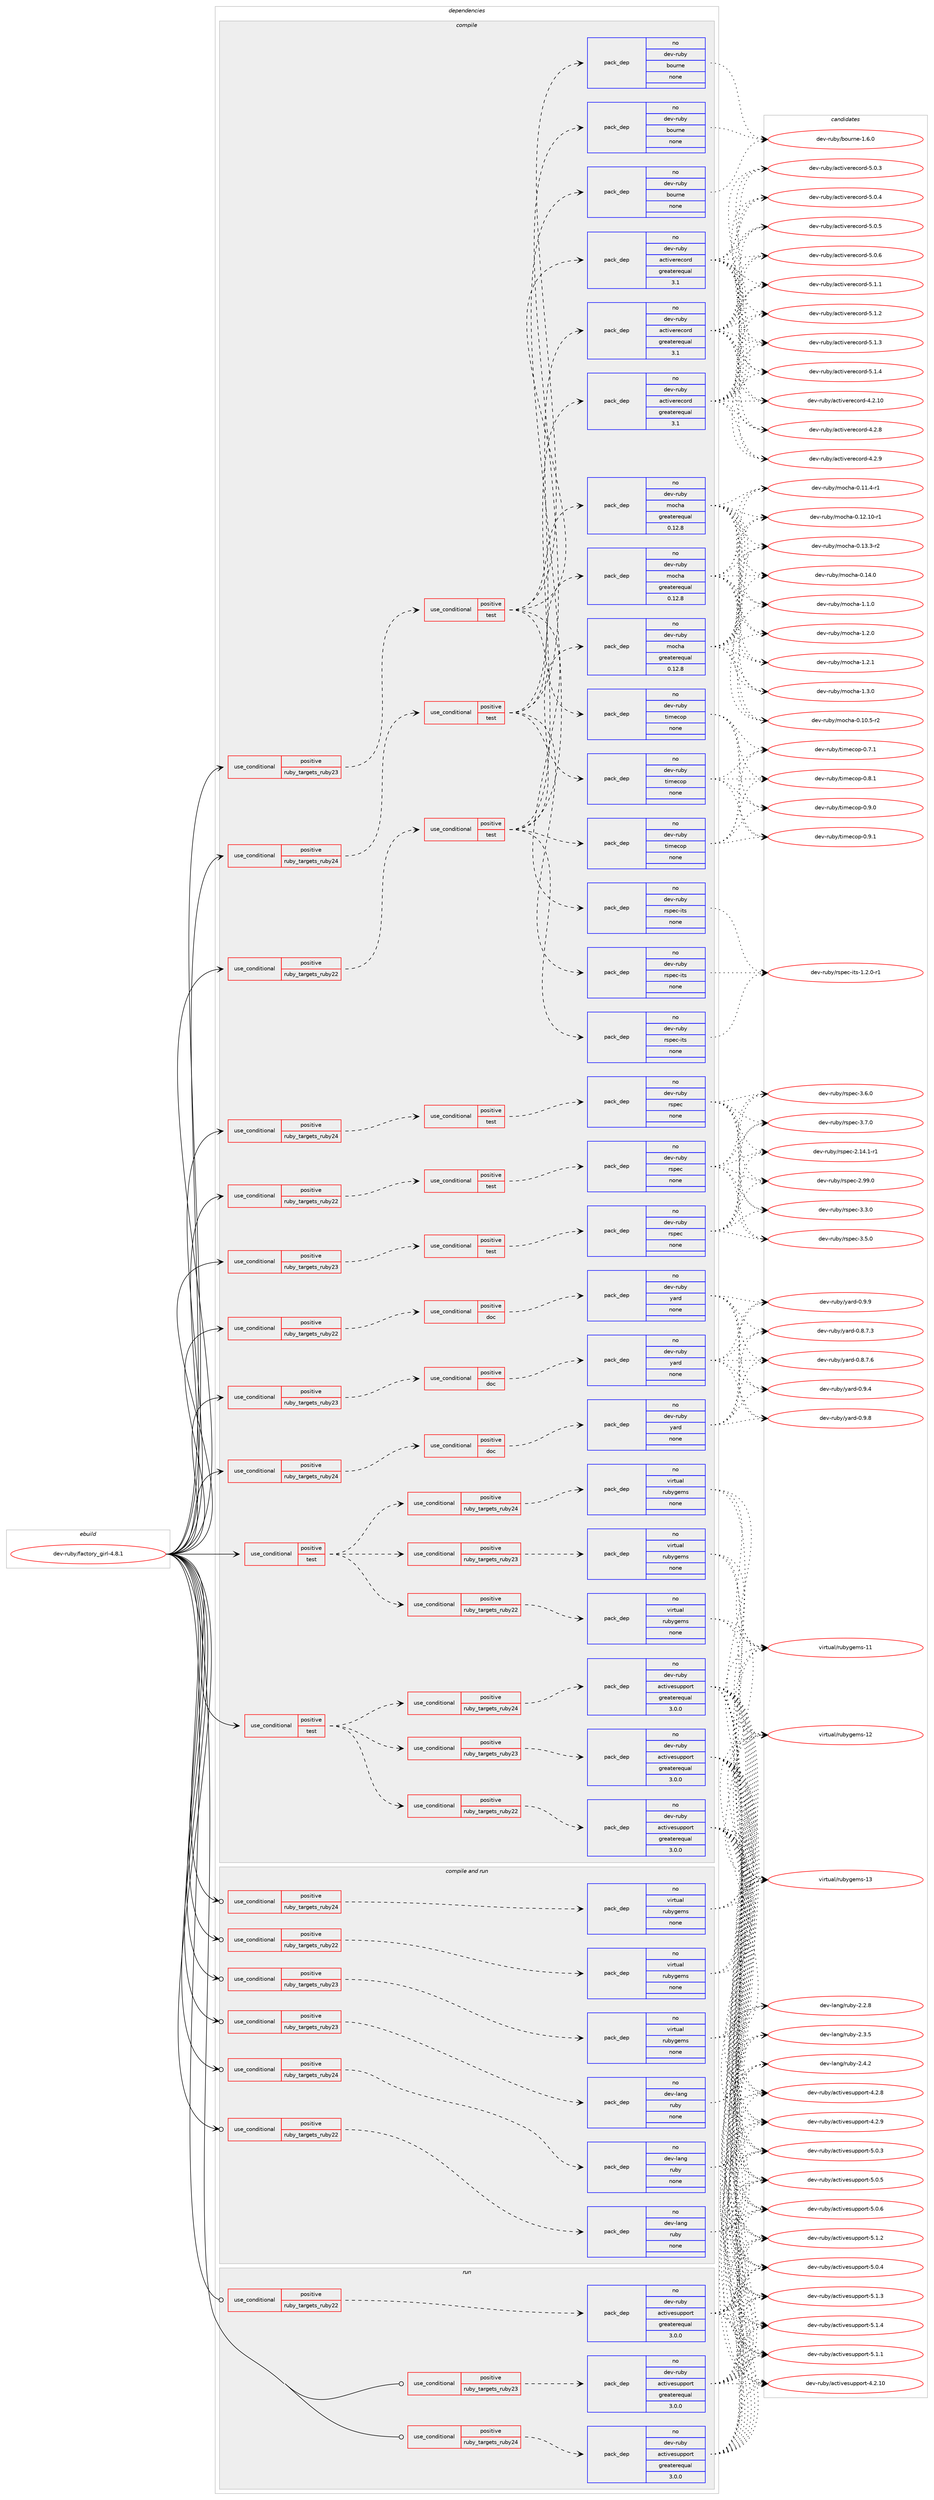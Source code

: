 digraph prolog {

# *************
# Graph options
# *************

newrank=true;
concentrate=true;
compound=true;
graph [rankdir=LR,fontname=Helvetica,fontsize=10,ranksep=1.5];#, ranksep=2.5, nodesep=0.2];
edge  [arrowhead=vee];
node  [fontname=Helvetica,fontsize=10];

# **********
# The ebuild
# **********

subgraph cluster_leftcol {
color=gray;
rank=same;
label=<<i>ebuild</i>>;
id [label="dev-ruby/factory_girl-4.8.1", color=red, width=4, href="../dev-ruby/factory_girl-4.8.1.svg"];
}

# ****************
# The dependencies
# ****************

subgraph cluster_midcol {
color=gray;
label=<<i>dependencies</i>>;
subgraph cluster_compile {
fillcolor="#eeeeee";
style=filled;
label=<<i>compile</i>>;
subgraph cond56557 {
dependency237706 [label=<<TABLE BORDER="0" CELLBORDER="1" CELLSPACING="0" CELLPADDING="4"><TR><TD ROWSPAN="3" CELLPADDING="10">use_conditional</TD></TR><TR><TD>positive</TD></TR><TR><TD>ruby_targets_ruby22</TD></TR></TABLE>>, shape=none, color=red];
subgraph cond56558 {
dependency237707 [label=<<TABLE BORDER="0" CELLBORDER="1" CELLSPACING="0" CELLPADDING="4"><TR><TD ROWSPAN="3" CELLPADDING="10">use_conditional</TD></TR><TR><TD>positive</TD></TR><TR><TD>doc</TD></TR></TABLE>>, shape=none, color=red];
subgraph pack177072 {
dependency237708 [label=<<TABLE BORDER="0" CELLBORDER="1" CELLSPACING="0" CELLPADDING="4" WIDTH="220"><TR><TD ROWSPAN="6" CELLPADDING="30">pack_dep</TD></TR><TR><TD WIDTH="110">no</TD></TR><TR><TD>dev-ruby</TD></TR><TR><TD>yard</TD></TR><TR><TD>none</TD></TR><TR><TD></TD></TR></TABLE>>, shape=none, color=blue];
}
dependency237707:e -> dependency237708:w [weight=20,style="dashed",arrowhead="vee"];
}
dependency237706:e -> dependency237707:w [weight=20,style="dashed",arrowhead="vee"];
}
id:e -> dependency237706:w [weight=20,style="solid",arrowhead="vee"];
subgraph cond56559 {
dependency237709 [label=<<TABLE BORDER="0" CELLBORDER="1" CELLSPACING="0" CELLPADDING="4"><TR><TD ROWSPAN="3" CELLPADDING="10">use_conditional</TD></TR><TR><TD>positive</TD></TR><TR><TD>ruby_targets_ruby22</TD></TR></TABLE>>, shape=none, color=red];
subgraph cond56560 {
dependency237710 [label=<<TABLE BORDER="0" CELLBORDER="1" CELLSPACING="0" CELLPADDING="4"><TR><TD ROWSPAN="3" CELLPADDING="10">use_conditional</TD></TR><TR><TD>positive</TD></TR><TR><TD>test</TD></TR></TABLE>>, shape=none, color=red];
subgraph pack177073 {
dependency237711 [label=<<TABLE BORDER="0" CELLBORDER="1" CELLSPACING="0" CELLPADDING="4" WIDTH="220"><TR><TD ROWSPAN="6" CELLPADDING="30">pack_dep</TD></TR><TR><TD WIDTH="110">no</TD></TR><TR><TD>dev-ruby</TD></TR><TR><TD>activerecord</TD></TR><TR><TD>greaterequal</TD></TR><TR><TD>3.1</TD></TR></TABLE>>, shape=none, color=blue];
}
dependency237710:e -> dependency237711:w [weight=20,style="dashed",arrowhead="vee"];
subgraph pack177074 {
dependency237712 [label=<<TABLE BORDER="0" CELLBORDER="1" CELLSPACING="0" CELLPADDING="4" WIDTH="220"><TR><TD ROWSPAN="6" CELLPADDING="30">pack_dep</TD></TR><TR><TD WIDTH="110">no</TD></TR><TR><TD>dev-ruby</TD></TR><TR><TD>bourne</TD></TR><TR><TD>none</TD></TR><TR><TD></TD></TR></TABLE>>, shape=none, color=blue];
}
dependency237710:e -> dependency237712:w [weight=20,style="dashed",arrowhead="vee"];
subgraph pack177075 {
dependency237713 [label=<<TABLE BORDER="0" CELLBORDER="1" CELLSPACING="0" CELLPADDING="4" WIDTH="220"><TR><TD ROWSPAN="6" CELLPADDING="30">pack_dep</TD></TR><TR><TD WIDTH="110">no</TD></TR><TR><TD>dev-ruby</TD></TR><TR><TD>mocha</TD></TR><TR><TD>greaterequal</TD></TR><TR><TD>0.12.8</TD></TR></TABLE>>, shape=none, color=blue];
}
dependency237710:e -> dependency237713:w [weight=20,style="dashed",arrowhead="vee"];
subgraph pack177076 {
dependency237714 [label=<<TABLE BORDER="0" CELLBORDER="1" CELLSPACING="0" CELLPADDING="4" WIDTH="220"><TR><TD ROWSPAN="6" CELLPADDING="30">pack_dep</TD></TR><TR><TD WIDTH="110">no</TD></TR><TR><TD>dev-ruby</TD></TR><TR><TD>rspec-its</TD></TR><TR><TD>none</TD></TR><TR><TD></TD></TR></TABLE>>, shape=none, color=blue];
}
dependency237710:e -> dependency237714:w [weight=20,style="dashed",arrowhead="vee"];
subgraph pack177077 {
dependency237715 [label=<<TABLE BORDER="0" CELLBORDER="1" CELLSPACING="0" CELLPADDING="4" WIDTH="220"><TR><TD ROWSPAN="6" CELLPADDING="30">pack_dep</TD></TR><TR><TD WIDTH="110">no</TD></TR><TR><TD>dev-ruby</TD></TR><TR><TD>timecop</TD></TR><TR><TD>none</TD></TR><TR><TD></TD></TR></TABLE>>, shape=none, color=blue];
}
dependency237710:e -> dependency237715:w [weight=20,style="dashed",arrowhead="vee"];
}
dependency237709:e -> dependency237710:w [weight=20,style="dashed",arrowhead="vee"];
}
id:e -> dependency237709:w [weight=20,style="solid",arrowhead="vee"];
subgraph cond56561 {
dependency237716 [label=<<TABLE BORDER="0" CELLBORDER="1" CELLSPACING="0" CELLPADDING="4"><TR><TD ROWSPAN="3" CELLPADDING="10">use_conditional</TD></TR><TR><TD>positive</TD></TR><TR><TD>ruby_targets_ruby22</TD></TR></TABLE>>, shape=none, color=red];
subgraph cond56562 {
dependency237717 [label=<<TABLE BORDER="0" CELLBORDER="1" CELLSPACING="0" CELLPADDING="4"><TR><TD ROWSPAN="3" CELLPADDING="10">use_conditional</TD></TR><TR><TD>positive</TD></TR><TR><TD>test</TD></TR></TABLE>>, shape=none, color=red];
subgraph pack177078 {
dependency237718 [label=<<TABLE BORDER="0" CELLBORDER="1" CELLSPACING="0" CELLPADDING="4" WIDTH="220"><TR><TD ROWSPAN="6" CELLPADDING="30">pack_dep</TD></TR><TR><TD WIDTH="110">no</TD></TR><TR><TD>dev-ruby</TD></TR><TR><TD>rspec</TD></TR><TR><TD>none</TD></TR><TR><TD></TD></TR></TABLE>>, shape=none, color=blue];
}
dependency237717:e -> dependency237718:w [weight=20,style="dashed",arrowhead="vee"];
}
dependency237716:e -> dependency237717:w [weight=20,style="dashed",arrowhead="vee"];
}
id:e -> dependency237716:w [weight=20,style="solid",arrowhead="vee"];
subgraph cond56563 {
dependency237719 [label=<<TABLE BORDER="0" CELLBORDER="1" CELLSPACING="0" CELLPADDING="4"><TR><TD ROWSPAN="3" CELLPADDING="10">use_conditional</TD></TR><TR><TD>positive</TD></TR><TR><TD>ruby_targets_ruby23</TD></TR></TABLE>>, shape=none, color=red];
subgraph cond56564 {
dependency237720 [label=<<TABLE BORDER="0" CELLBORDER="1" CELLSPACING="0" CELLPADDING="4"><TR><TD ROWSPAN="3" CELLPADDING="10">use_conditional</TD></TR><TR><TD>positive</TD></TR><TR><TD>doc</TD></TR></TABLE>>, shape=none, color=red];
subgraph pack177079 {
dependency237721 [label=<<TABLE BORDER="0" CELLBORDER="1" CELLSPACING="0" CELLPADDING="4" WIDTH="220"><TR><TD ROWSPAN="6" CELLPADDING="30">pack_dep</TD></TR><TR><TD WIDTH="110">no</TD></TR><TR><TD>dev-ruby</TD></TR><TR><TD>yard</TD></TR><TR><TD>none</TD></TR><TR><TD></TD></TR></TABLE>>, shape=none, color=blue];
}
dependency237720:e -> dependency237721:w [weight=20,style="dashed",arrowhead="vee"];
}
dependency237719:e -> dependency237720:w [weight=20,style="dashed",arrowhead="vee"];
}
id:e -> dependency237719:w [weight=20,style="solid",arrowhead="vee"];
subgraph cond56565 {
dependency237722 [label=<<TABLE BORDER="0" CELLBORDER="1" CELLSPACING="0" CELLPADDING="4"><TR><TD ROWSPAN="3" CELLPADDING="10">use_conditional</TD></TR><TR><TD>positive</TD></TR><TR><TD>ruby_targets_ruby23</TD></TR></TABLE>>, shape=none, color=red];
subgraph cond56566 {
dependency237723 [label=<<TABLE BORDER="0" CELLBORDER="1" CELLSPACING="0" CELLPADDING="4"><TR><TD ROWSPAN="3" CELLPADDING="10">use_conditional</TD></TR><TR><TD>positive</TD></TR><TR><TD>test</TD></TR></TABLE>>, shape=none, color=red];
subgraph pack177080 {
dependency237724 [label=<<TABLE BORDER="0" CELLBORDER="1" CELLSPACING="0" CELLPADDING="4" WIDTH="220"><TR><TD ROWSPAN="6" CELLPADDING="30">pack_dep</TD></TR><TR><TD WIDTH="110">no</TD></TR><TR><TD>dev-ruby</TD></TR><TR><TD>activerecord</TD></TR><TR><TD>greaterequal</TD></TR><TR><TD>3.1</TD></TR></TABLE>>, shape=none, color=blue];
}
dependency237723:e -> dependency237724:w [weight=20,style="dashed",arrowhead="vee"];
subgraph pack177081 {
dependency237725 [label=<<TABLE BORDER="0" CELLBORDER="1" CELLSPACING="0" CELLPADDING="4" WIDTH="220"><TR><TD ROWSPAN="6" CELLPADDING="30">pack_dep</TD></TR><TR><TD WIDTH="110">no</TD></TR><TR><TD>dev-ruby</TD></TR><TR><TD>bourne</TD></TR><TR><TD>none</TD></TR><TR><TD></TD></TR></TABLE>>, shape=none, color=blue];
}
dependency237723:e -> dependency237725:w [weight=20,style="dashed",arrowhead="vee"];
subgraph pack177082 {
dependency237726 [label=<<TABLE BORDER="0" CELLBORDER="1" CELLSPACING="0" CELLPADDING="4" WIDTH="220"><TR><TD ROWSPAN="6" CELLPADDING="30">pack_dep</TD></TR><TR><TD WIDTH="110">no</TD></TR><TR><TD>dev-ruby</TD></TR><TR><TD>mocha</TD></TR><TR><TD>greaterequal</TD></TR><TR><TD>0.12.8</TD></TR></TABLE>>, shape=none, color=blue];
}
dependency237723:e -> dependency237726:w [weight=20,style="dashed",arrowhead="vee"];
subgraph pack177083 {
dependency237727 [label=<<TABLE BORDER="0" CELLBORDER="1" CELLSPACING="0" CELLPADDING="4" WIDTH="220"><TR><TD ROWSPAN="6" CELLPADDING="30">pack_dep</TD></TR><TR><TD WIDTH="110">no</TD></TR><TR><TD>dev-ruby</TD></TR><TR><TD>rspec-its</TD></TR><TR><TD>none</TD></TR><TR><TD></TD></TR></TABLE>>, shape=none, color=blue];
}
dependency237723:e -> dependency237727:w [weight=20,style="dashed",arrowhead="vee"];
subgraph pack177084 {
dependency237728 [label=<<TABLE BORDER="0" CELLBORDER="1" CELLSPACING="0" CELLPADDING="4" WIDTH="220"><TR><TD ROWSPAN="6" CELLPADDING="30">pack_dep</TD></TR><TR><TD WIDTH="110">no</TD></TR><TR><TD>dev-ruby</TD></TR><TR><TD>timecop</TD></TR><TR><TD>none</TD></TR><TR><TD></TD></TR></TABLE>>, shape=none, color=blue];
}
dependency237723:e -> dependency237728:w [weight=20,style="dashed",arrowhead="vee"];
}
dependency237722:e -> dependency237723:w [weight=20,style="dashed",arrowhead="vee"];
}
id:e -> dependency237722:w [weight=20,style="solid",arrowhead="vee"];
subgraph cond56567 {
dependency237729 [label=<<TABLE BORDER="0" CELLBORDER="1" CELLSPACING="0" CELLPADDING="4"><TR><TD ROWSPAN="3" CELLPADDING="10">use_conditional</TD></TR><TR><TD>positive</TD></TR><TR><TD>ruby_targets_ruby23</TD></TR></TABLE>>, shape=none, color=red];
subgraph cond56568 {
dependency237730 [label=<<TABLE BORDER="0" CELLBORDER="1" CELLSPACING="0" CELLPADDING="4"><TR><TD ROWSPAN="3" CELLPADDING="10">use_conditional</TD></TR><TR><TD>positive</TD></TR><TR><TD>test</TD></TR></TABLE>>, shape=none, color=red];
subgraph pack177085 {
dependency237731 [label=<<TABLE BORDER="0" CELLBORDER="1" CELLSPACING="0" CELLPADDING="4" WIDTH="220"><TR><TD ROWSPAN="6" CELLPADDING="30">pack_dep</TD></TR><TR><TD WIDTH="110">no</TD></TR><TR><TD>dev-ruby</TD></TR><TR><TD>rspec</TD></TR><TR><TD>none</TD></TR><TR><TD></TD></TR></TABLE>>, shape=none, color=blue];
}
dependency237730:e -> dependency237731:w [weight=20,style="dashed",arrowhead="vee"];
}
dependency237729:e -> dependency237730:w [weight=20,style="dashed",arrowhead="vee"];
}
id:e -> dependency237729:w [weight=20,style="solid",arrowhead="vee"];
subgraph cond56569 {
dependency237732 [label=<<TABLE BORDER="0" CELLBORDER="1" CELLSPACING="0" CELLPADDING="4"><TR><TD ROWSPAN="3" CELLPADDING="10">use_conditional</TD></TR><TR><TD>positive</TD></TR><TR><TD>ruby_targets_ruby24</TD></TR></TABLE>>, shape=none, color=red];
subgraph cond56570 {
dependency237733 [label=<<TABLE BORDER="0" CELLBORDER="1" CELLSPACING="0" CELLPADDING="4"><TR><TD ROWSPAN="3" CELLPADDING="10">use_conditional</TD></TR><TR><TD>positive</TD></TR><TR><TD>doc</TD></TR></TABLE>>, shape=none, color=red];
subgraph pack177086 {
dependency237734 [label=<<TABLE BORDER="0" CELLBORDER="1" CELLSPACING="0" CELLPADDING="4" WIDTH="220"><TR><TD ROWSPAN="6" CELLPADDING="30">pack_dep</TD></TR><TR><TD WIDTH="110">no</TD></TR><TR><TD>dev-ruby</TD></TR><TR><TD>yard</TD></TR><TR><TD>none</TD></TR><TR><TD></TD></TR></TABLE>>, shape=none, color=blue];
}
dependency237733:e -> dependency237734:w [weight=20,style="dashed",arrowhead="vee"];
}
dependency237732:e -> dependency237733:w [weight=20,style="dashed",arrowhead="vee"];
}
id:e -> dependency237732:w [weight=20,style="solid",arrowhead="vee"];
subgraph cond56571 {
dependency237735 [label=<<TABLE BORDER="0" CELLBORDER="1" CELLSPACING="0" CELLPADDING="4"><TR><TD ROWSPAN="3" CELLPADDING="10">use_conditional</TD></TR><TR><TD>positive</TD></TR><TR><TD>ruby_targets_ruby24</TD></TR></TABLE>>, shape=none, color=red];
subgraph cond56572 {
dependency237736 [label=<<TABLE BORDER="0" CELLBORDER="1" CELLSPACING="0" CELLPADDING="4"><TR><TD ROWSPAN="3" CELLPADDING="10">use_conditional</TD></TR><TR><TD>positive</TD></TR><TR><TD>test</TD></TR></TABLE>>, shape=none, color=red];
subgraph pack177087 {
dependency237737 [label=<<TABLE BORDER="0" CELLBORDER="1" CELLSPACING="0" CELLPADDING="4" WIDTH="220"><TR><TD ROWSPAN="6" CELLPADDING="30">pack_dep</TD></TR><TR><TD WIDTH="110">no</TD></TR><TR><TD>dev-ruby</TD></TR><TR><TD>activerecord</TD></TR><TR><TD>greaterequal</TD></TR><TR><TD>3.1</TD></TR></TABLE>>, shape=none, color=blue];
}
dependency237736:e -> dependency237737:w [weight=20,style="dashed",arrowhead="vee"];
subgraph pack177088 {
dependency237738 [label=<<TABLE BORDER="0" CELLBORDER="1" CELLSPACING="0" CELLPADDING="4" WIDTH="220"><TR><TD ROWSPAN="6" CELLPADDING="30">pack_dep</TD></TR><TR><TD WIDTH="110">no</TD></TR><TR><TD>dev-ruby</TD></TR><TR><TD>bourne</TD></TR><TR><TD>none</TD></TR><TR><TD></TD></TR></TABLE>>, shape=none, color=blue];
}
dependency237736:e -> dependency237738:w [weight=20,style="dashed",arrowhead="vee"];
subgraph pack177089 {
dependency237739 [label=<<TABLE BORDER="0" CELLBORDER="1" CELLSPACING="0" CELLPADDING="4" WIDTH="220"><TR><TD ROWSPAN="6" CELLPADDING="30">pack_dep</TD></TR><TR><TD WIDTH="110">no</TD></TR><TR><TD>dev-ruby</TD></TR><TR><TD>mocha</TD></TR><TR><TD>greaterequal</TD></TR><TR><TD>0.12.8</TD></TR></TABLE>>, shape=none, color=blue];
}
dependency237736:e -> dependency237739:w [weight=20,style="dashed",arrowhead="vee"];
subgraph pack177090 {
dependency237740 [label=<<TABLE BORDER="0" CELLBORDER="1" CELLSPACING="0" CELLPADDING="4" WIDTH="220"><TR><TD ROWSPAN="6" CELLPADDING="30">pack_dep</TD></TR><TR><TD WIDTH="110">no</TD></TR><TR><TD>dev-ruby</TD></TR><TR><TD>rspec-its</TD></TR><TR><TD>none</TD></TR><TR><TD></TD></TR></TABLE>>, shape=none, color=blue];
}
dependency237736:e -> dependency237740:w [weight=20,style="dashed",arrowhead="vee"];
subgraph pack177091 {
dependency237741 [label=<<TABLE BORDER="0" CELLBORDER="1" CELLSPACING="0" CELLPADDING="4" WIDTH="220"><TR><TD ROWSPAN="6" CELLPADDING="30">pack_dep</TD></TR><TR><TD WIDTH="110">no</TD></TR><TR><TD>dev-ruby</TD></TR><TR><TD>timecop</TD></TR><TR><TD>none</TD></TR><TR><TD></TD></TR></TABLE>>, shape=none, color=blue];
}
dependency237736:e -> dependency237741:w [weight=20,style="dashed",arrowhead="vee"];
}
dependency237735:e -> dependency237736:w [weight=20,style="dashed",arrowhead="vee"];
}
id:e -> dependency237735:w [weight=20,style="solid",arrowhead="vee"];
subgraph cond56573 {
dependency237742 [label=<<TABLE BORDER="0" CELLBORDER="1" CELLSPACING="0" CELLPADDING="4"><TR><TD ROWSPAN="3" CELLPADDING="10">use_conditional</TD></TR><TR><TD>positive</TD></TR><TR><TD>ruby_targets_ruby24</TD></TR></TABLE>>, shape=none, color=red];
subgraph cond56574 {
dependency237743 [label=<<TABLE BORDER="0" CELLBORDER="1" CELLSPACING="0" CELLPADDING="4"><TR><TD ROWSPAN="3" CELLPADDING="10">use_conditional</TD></TR><TR><TD>positive</TD></TR><TR><TD>test</TD></TR></TABLE>>, shape=none, color=red];
subgraph pack177092 {
dependency237744 [label=<<TABLE BORDER="0" CELLBORDER="1" CELLSPACING="0" CELLPADDING="4" WIDTH="220"><TR><TD ROWSPAN="6" CELLPADDING="30">pack_dep</TD></TR><TR><TD WIDTH="110">no</TD></TR><TR><TD>dev-ruby</TD></TR><TR><TD>rspec</TD></TR><TR><TD>none</TD></TR><TR><TD></TD></TR></TABLE>>, shape=none, color=blue];
}
dependency237743:e -> dependency237744:w [weight=20,style="dashed",arrowhead="vee"];
}
dependency237742:e -> dependency237743:w [weight=20,style="dashed",arrowhead="vee"];
}
id:e -> dependency237742:w [weight=20,style="solid",arrowhead="vee"];
subgraph cond56575 {
dependency237745 [label=<<TABLE BORDER="0" CELLBORDER="1" CELLSPACING="0" CELLPADDING="4"><TR><TD ROWSPAN="3" CELLPADDING="10">use_conditional</TD></TR><TR><TD>positive</TD></TR><TR><TD>test</TD></TR></TABLE>>, shape=none, color=red];
subgraph cond56576 {
dependency237746 [label=<<TABLE BORDER="0" CELLBORDER="1" CELLSPACING="0" CELLPADDING="4"><TR><TD ROWSPAN="3" CELLPADDING="10">use_conditional</TD></TR><TR><TD>positive</TD></TR><TR><TD>ruby_targets_ruby22</TD></TR></TABLE>>, shape=none, color=red];
subgraph pack177093 {
dependency237747 [label=<<TABLE BORDER="0" CELLBORDER="1" CELLSPACING="0" CELLPADDING="4" WIDTH="220"><TR><TD ROWSPAN="6" CELLPADDING="30">pack_dep</TD></TR><TR><TD WIDTH="110">no</TD></TR><TR><TD>dev-ruby</TD></TR><TR><TD>activesupport</TD></TR><TR><TD>greaterequal</TD></TR><TR><TD>3.0.0</TD></TR></TABLE>>, shape=none, color=blue];
}
dependency237746:e -> dependency237747:w [weight=20,style="dashed",arrowhead="vee"];
}
dependency237745:e -> dependency237746:w [weight=20,style="dashed",arrowhead="vee"];
subgraph cond56577 {
dependency237748 [label=<<TABLE BORDER="0" CELLBORDER="1" CELLSPACING="0" CELLPADDING="4"><TR><TD ROWSPAN="3" CELLPADDING="10">use_conditional</TD></TR><TR><TD>positive</TD></TR><TR><TD>ruby_targets_ruby23</TD></TR></TABLE>>, shape=none, color=red];
subgraph pack177094 {
dependency237749 [label=<<TABLE BORDER="0" CELLBORDER="1" CELLSPACING="0" CELLPADDING="4" WIDTH="220"><TR><TD ROWSPAN="6" CELLPADDING="30">pack_dep</TD></TR><TR><TD WIDTH="110">no</TD></TR><TR><TD>dev-ruby</TD></TR><TR><TD>activesupport</TD></TR><TR><TD>greaterequal</TD></TR><TR><TD>3.0.0</TD></TR></TABLE>>, shape=none, color=blue];
}
dependency237748:e -> dependency237749:w [weight=20,style="dashed",arrowhead="vee"];
}
dependency237745:e -> dependency237748:w [weight=20,style="dashed",arrowhead="vee"];
subgraph cond56578 {
dependency237750 [label=<<TABLE BORDER="0" CELLBORDER="1" CELLSPACING="0" CELLPADDING="4"><TR><TD ROWSPAN="3" CELLPADDING="10">use_conditional</TD></TR><TR><TD>positive</TD></TR><TR><TD>ruby_targets_ruby24</TD></TR></TABLE>>, shape=none, color=red];
subgraph pack177095 {
dependency237751 [label=<<TABLE BORDER="0" CELLBORDER="1" CELLSPACING="0" CELLPADDING="4" WIDTH="220"><TR><TD ROWSPAN="6" CELLPADDING="30">pack_dep</TD></TR><TR><TD WIDTH="110">no</TD></TR><TR><TD>dev-ruby</TD></TR><TR><TD>activesupport</TD></TR><TR><TD>greaterequal</TD></TR><TR><TD>3.0.0</TD></TR></TABLE>>, shape=none, color=blue];
}
dependency237750:e -> dependency237751:w [weight=20,style="dashed",arrowhead="vee"];
}
dependency237745:e -> dependency237750:w [weight=20,style="dashed",arrowhead="vee"];
}
id:e -> dependency237745:w [weight=20,style="solid",arrowhead="vee"];
subgraph cond56579 {
dependency237752 [label=<<TABLE BORDER="0" CELLBORDER="1" CELLSPACING="0" CELLPADDING="4"><TR><TD ROWSPAN="3" CELLPADDING="10">use_conditional</TD></TR><TR><TD>positive</TD></TR><TR><TD>test</TD></TR></TABLE>>, shape=none, color=red];
subgraph cond56580 {
dependency237753 [label=<<TABLE BORDER="0" CELLBORDER="1" CELLSPACING="0" CELLPADDING="4"><TR><TD ROWSPAN="3" CELLPADDING="10">use_conditional</TD></TR><TR><TD>positive</TD></TR><TR><TD>ruby_targets_ruby22</TD></TR></TABLE>>, shape=none, color=red];
subgraph pack177096 {
dependency237754 [label=<<TABLE BORDER="0" CELLBORDER="1" CELLSPACING="0" CELLPADDING="4" WIDTH="220"><TR><TD ROWSPAN="6" CELLPADDING="30">pack_dep</TD></TR><TR><TD WIDTH="110">no</TD></TR><TR><TD>virtual</TD></TR><TR><TD>rubygems</TD></TR><TR><TD>none</TD></TR><TR><TD></TD></TR></TABLE>>, shape=none, color=blue];
}
dependency237753:e -> dependency237754:w [weight=20,style="dashed",arrowhead="vee"];
}
dependency237752:e -> dependency237753:w [weight=20,style="dashed",arrowhead="vee"];
subgraph cond56581 {
dependency237755 [label=<<TABLE BORDER="0" CELLBORDER="1" CELLSPACING="0" CELLPADDING="4"><TR><TD ROWSPAN="3" CELLPADDING="10">use_conditional</TD></TR><TR><TD>positive</TD></TR><TR><TD>ruby_targets_ruby23</TD></TR></TABLE>>, shape=none, color=red];
subgraph pack177097 {
dependency237756 [label=<<TABLE BORDER="0" CELLBORDER="1" CELLSPACING="0" CELLPADDING="4" WIDTH="220"><TR><TD ROWSPAN="6" CELLPADDING="30">pack_dep</TD></TR><TR><TD WIDTH="110">no</TD></TR><TR><TD>virtual</TD></TR><TR><TD>rubygems</TD></TR><TR><TD>none</TD></TR><TR><TD></TD></TR></TABLE>>, shape=none, color=blue];
}
dependency237755:e -> dependency237756:w [weight=20,style="dashed",arrowhead="vee"];
}
dependency237752:e -> dependency237755:w [weight=20,style="dashed",arrowhead="vee"];
subgraph cond56582 {
dependency237757 [label=<<TABLE BORDER="0" CELLBORDER="1" CELLSPACING="0" CELLPADDING="4"><TR><TD ROWSPAN="3" CELLPADDING="10">use_conditional</TD></TR><TR><TD>positive</TD></TR><TR><TD>ruby_targets_ruby24</TD></TR></TABLE>>, shape=none, color=red];
subgraph pack177098 {
dependency237758 [label=<<TABLE BORDER="0" CELLBORDER="1" CELLSPACING="0" CELLPADDING="4" WIDTH="220"><TR><TD ROWSPAN="6" CELLPADDING="30">pack_dep</TD></TR><TR><TD WIDTH="110">no</TD></TR><TR><TD>virtual</TD></TR><TR><TD>rubygems</TD></TR><TR><TD>none</TD></TR><TR><TD></TD></TR></TABLE>>, shape=none, color=blue];
}
dependency237757:e -> dependency237758:w [weight=20,style="dashed",arrowhead="vee"];
}
dependency237752:e -> dependency237757:w [weight=20,style="dashed",arrowhead="vee"];
}
id:e -> dependency237752:w [weight=20,style="solid",arrowhead="vee"];
}
subgraph cluster_compileandrun {
fillcolor="#eeeeee";
style=filled;
label=<<i>compile and run</i>>;
subgraph cond56583 {
dependency237759 [label=<<TABLE BORDER="0" CELLBORDER="1" CELLSPACING="0" CELLPADDING="4"><TR><TD ROWSPAN="3" CELLPADDING="10">use_conditional</TD></TR><TR><TD>positive</TD></TR><TR><TD>ruby_targets_ruby22</TD></TR></TABLE>>, shape=none, color=red];
subgraph pack177099 {
dependency237760 [label=<<TABLE BORDER="0" CELLBORDER="1" CELLSPACING="0" CELLPADDING="4" WIDTH="220"><TR><TD ROWSPAN="6" CELLPADDING="30">pack_dep</TD></TR><TR><TD WIDTH="110">no</TD></TR><TR><TD>dev-lang</TD></TR><TR><TD>ruby</TD></TR><TR><TD>none</TD></TR><TR><TD></TD></TR></TABLE>>, shape=none, color=blue];
}
dependency237759:e -> dependency237760:w [weight=20,style="dashed",arrowhead="vee"];
}
id:e -> dependency237759:w [weight=20,style="solid",arrowhead="odotvee"];
subgraph cond56584 {
dependency237761 [label=<<TABLE BORDER="0" CELLBORDER="1" CELLSPACING="0" CELLPADDING="4"><TR><TD ROWSPAN="3" CELLPADDING="10">use_conditional</TD></TR><TR><TD>positive</TD></TR><TR><TD>ruby_targets_ruby22</TD></TR></TABLE>>, shape=none, color=red];
subgraph pack177100 {
dependency237762 [label=<<TABLE BORDER="0" CELLBORDER="1" CELLSPACING="0" CELLPADDING="4" WIDTH="220"><TR><TD ROWSPAN="6" CELLPADDING="30">pack_dep</TD></TR><TR><TD WIDTH="110">no</TD></TR><TR><TD>virtual</TD></TR><TR><TD>rubygems</TD></TR><TR><TD>none</TD></TR><TR><TD></TD></TR></TABLE>>, shape=none, color=blue];
}
dependency237761:e -> dependency237762:w [weight=20,style="dashed",arrowhead="vee"];
}
id:e -> dependency237761:w [weight=20,style="solid",arrowhead="odotvee"];
subgraph cond56585 {
dependency237763 [label=<<TABLE BORDER="0" CELLBORDER="1" CELLSPACING="0" CELLPADDING="4"><TR><TD ROWSPAN="3" CELLPADDING="10">use_conditional</TD></TR><TR><TD>positive</TD></TR><TR><TD>ruby_targets_ruby23</TD></TR></TABLE>>, shape=none, color=red];
subgraph pack177101 {
dependency237764 [label=<<TABLE BORDER="0" CELLBORDER="1" CELLSPACING="0" CELLPADDING="4" WIDTH="220"><TR><TD ROWSPAN="6" CELLPADDING="30">pack_dep</TD></TR><TR><TD WIDTH="110">no</TD></TR><TR><TD>dev-lang</TD></TR><TR><TD>ruby</TD></TR><TR><TD>none</TD></TR><TR><TD></TD></TR></TABLE>>, shape=none, color=blue];
}
dependency237763:e -> dependency237764:w [weight=20,style="dashed",arrowhead="vee"];
}
id:e -> dependency237763:w [weight=20,style="solid",arrowhead="odotvee"];
subgraph cond56586 {
dependency237765 [label=<<TABLE BORDER="0" CELLBORDER="1" CELLSPACING="0" CELLPADDING="4"><TR><TD ROWSPAN="3" CELLPADDING="10">use_conditional</TD></TR><TR><TD>positive</TD></TR><TR><TD>ruby_targets_ruby23</TD></TR></TABLE>>, shape=none, color=red];
subgraph pack177102 {
dependency237766 [label=<<TABLE BORDER="0" CELLBORDER="1" CELLSPACING="0" CELLPADDING="4" WIDTH="220"><TR><TD ROWSPAN="6" CELLPADDING="30">pack_dep</TD></TR><TR><TD WIDTH="110">no</TD></TR><TR><TD>virtual</TD></TR><TR><TD>rubygems</TD></TR><TR><TD>none</TD></TR><TR><TD></TD></TR></TABLE>>, shape=none, color=blue];
}
dependency237765:e -> dependency237766:w [weight=20,style="dashed",arrowhead="vee"];
}
id:e -> dependency237765:w [weight=20,style="solid",arrowhead="odotvee"];
subgraph cond56587 {
dependency237767 [label=<<TABLE BORDER="0" CELLBORDER="1" CELLSPACING="0" CELLPADDING="4"><TR><TD ROWSPAN="3" CELLPADDING="10">use_conditional</TD></TR><TR><TD>positive</TD></TR><TR><TD>ruby_targets_ruby24</TD></TR></TABLE>>, shape=none, color=red];
subgraph pack177103 {
dependency237768 [label=<<TABLE BORDER="0" CELLBORDER="1" CELLSPACING="0" CELLPADDING="4" WIDTH="220"><TR><TD ROWSPAN="6" CELLPADDING="30">pack_dep</TD></TR><TR><TD WIDTH="110">no</TD></TR><TR><TD>dev-lang</TD></TR><TR><TD>ruby</TD></TR><TR><TD>none</TD></TR><TR><TD></TD></TR></TABLE>>, shape=none, color=blue];
}
dependency237767:e -> dependency237768:w [weight=20,style="dashed",arrowhead="vee"];
}
id:e -> dependency237767:w [weight=20,style="solid",arrowhead="odotvee"];
subgraph cond56588 {
dependency237769 [label=<<TABLE BORDER="0" CELLBORDER="1" CELLSPACING="0" CELLPADDING="4"><TR><TD ROWSPAN="3" CELLPADDING="10">use_conditional</TD></TR><TR><TD>positive</TD></TR><TR><TD>ruby_targets_ruby24</TD></TR></TABLE>>, shape=none, color=red];
subgraph pack177104 {
dependency237770 [label=<<TABLE BORDER="0" CELLBORDER="1" CELLSPACING="0" CELLPADDING="4" WIDTH="220"><TR><TD ROWSPAN="6" CELLPADDING="30">pack_dep</TD></TR><TR><TD WIDTH="110">no</TD></TR><TR><TD>virtual</TD></TR><TR><TD>rubygems</TD></TR><TR><TD>none</TD></TR><TR><TD></TD></TR></TABLE>>, shape=none, color=blue];
}
dependency237769:e -> dependency237770:w [weight=20,style="dashed",arrowhead="vee"];
}
id:e -> dependency237769:w [weight=20,style="solid",arrowhead="odotvee"];
}
subgraph cluster_run {
fillcolor="#eeeeee";
style=filled;
label=<<i>run</i>>;
subgraph cond56589 {
dependency237771 [label=<<TABLE BORDER="0" CELLBORDER="1" CELLSPACING="0" CELLPADDING="4"><TR><TD ROWSPAN="3" CELLPADDING="10">use_conditional</TD></TR><TR><TD>positive</TD></TR><TR><TD>ruby_targets_ruby22</TD></TR></TABLE>>, shape=none, color=red];
subgraph pack177105 {
dependency237772 [label=<<TABLE BORDER="0" CELLBORDER="1" CELLSPACING="0" CELLPADDING="4" WIDTH="220"><TR><TD ROWSPAN="6" CELLPADDING="30">pack_dep</TD></TR><TR><TD WIDTH="110">no</TD></TR><TR><TD>dev-ruby</TD></TR><TR><TD>activesupport</TD></TR><TR><TD>greaterequal</TD></TR><TR><TD>3.0.0</TD></TR></TABLE>>, shape=none, color=blue];
}
dependency237771:e -> dependency237772:w [weight=20,style="dashed",arrowhead="vee"];
}
id:e -> dependency237771:w [weight=20,style="solid",arrowhead="odot"];
subgraph cond56590 {
dependency237773 [label=<<TABLE BORDER="0" CELLBORDER="1" CELLSPACING="0" CELLPADDING="4"><TR><TD ROWSPAN="3" CELLPADDING="10">use_conditional</TD></TR><TR><TD>positive</TD></TR><TR><TD>ruby_targets_ruby23</TD></TR></TABLE>>, shape=none, color=red];
subgraph pack177106 {
dependency237774 [label=<<TABLE BORDER="0" CELLBORDER="1" CELLSPACING="0" CELLPADDING="4" WIDTH="220"><TR><TD ROWSPAN="6" CELLPADDING="30">pack_dep</TD></TR><TR><TD WIDTH="110">no</TD></TR><TR><TD>dev-ruby</TD></TR><TR><TD>activesupport</TD></TR><TR><TD>greaterequal</TD></TR><TR><TD>3.0.0</TD></TR></TABLE>>, shape=none, color=blue];
}
dependency237773:e -> dependency237774:w [weight=20,style="dashed",arrowhead="vee"];
}
id:e -> dependency237773:w [weight=20,style="solid",arrowhead="odot"];
subgraph cond56591 {
dependency237775 [label=<<TABLE BORDER="0" CELLBORDER="1" CELLSPACING="0" CELLPADDING="4"><TR><TD ROWSPAN="3" CELLPADDING="10">use_conditional</TD></TR><TR><TD>positive</TD></TR><TR><TD>ruby_targets_ruby24</TD></TR></TABLE>>, shape=none, color=red];
subgraph pack177107 {
dependency237776 [label=<<TABLE BORDER="0" CELLBORDER="1" CELLSPACING="0" CELLPADDING="4" WIDTH="220"><TR><TD ROWSPAN="6" CELLPADDING="30">pack_dep</TD></TR><TR><TD WIDTH="110">no</TD></TR><TR><TD>dev-ruby</TD></TR><TR><TD>activesupport</TD></TR><TR><TD>greaterequal</TD></TR><TR><TD>3.0.0</TD></TR></TABLE>>, shape=none, color=blue];
}
dependency237775:e -> dependency237776:w [weight=20,style="dashed",arrowhead="vee"];
}
id:e -> dependency237775:w [weight=20,style="solid",arrowhead="odot"];
}
}

# **************
# The candidates
# **************

subgraph cluster_choices {
rank=same;
color=gray;
label=<<i>candidates</i>>;

subgraph choice177072 {
color=black;
nodesep=1;
choice100101118451141179812147121971141004548465646554651 [label="dev-ruby/yard-0.8.7.3", color=red, width=4,href="../dev-ruby/yard-0.8.7.3.svg"];
choice100101118451141179812147121971141004548465646554654 [label="dev-ruby/yard-0.8.7.6", color=red, width=4,href="../dev-ruby/yard-0.8.7.6.svg"];
choice10010111845114117981214712197114100454846574652 [label="dev-ruby/yard-0.9.4", color=red, width=4,href="../dev-ruby/yard-0.9.4.svg"];
choice10010111845114117981214712197114100454846574656 [label="dev-ruby/yard-0.9.8", color=red, width=4,href="../dev-ruby/yard-0.9.8.svg"];
choice10010111845114117981214712197114100454846574657 [label="dev-ruby/yard-0.9.9", color=red, width=4,href="../dev-ruby/yard-0.9.9.svg"];
dependency237708:e -> choice100101118451141179812147121971141004548465646554651:w [style=dotted,weight="100"];
dependency237708:e -> choice100101118451141179812147121971141004548465646554654:w [style=dotted,weight="100"];
dependency237708:e -> choice10010111845114117981214712197114100454846574652:w [style=dotted,weight="100"];
dependency237708:e -> choice10010111845114117981214712197114100454846574656:w [style=dotted,weight="100"];
dependency237708:e -> choice10010111845114117981214712197114100454846574657:w [style=dotted,weight="100"];
}
subgraph choice177073 {
color=black;
nodesep=1;
choice10010111845114117981214797991161051181011141019911111410045524650464948 [label="dev-ruby/activerecord-4.2.10", color=red, width=4,href="../dev-ruby/activerecord-4.2.10.svg"];
choice100101118451141179812147979911610511810111410199111114100455246504656 [label="dev-ruby/activerecord-4.2.8", color=red, width=4,href="../dev-ruby/activerecord-4.2.8.svg"];
choice100101118451141179812147979911610511810111410199111114100455246504657 [label="dev-ruby/activerecord-4.2.9", color=red, width=4,href="../dev-ruby/activerecord-4.2.9.svg"];
choice100101118451141179812147979911610511810111410199111114100455346484651 [label="dev-ruby/activerecord-5.0.3", color=red, width=4,href="../dev-ruby/activerecord-5.0.3.svg"];
choice100101118451141179812147979911610511810111410199111114100455346484652 [label="dev-ruby/activerecord-5.0.4", color=red, width=4,href="../dev-ruby/activerecord-5.0.4.svg"];
choice100101118451141179812147979911610511810111410199111114100455346484653 [label="dev-ruby/activerecord-5.0.5", color=red, width=4,href="../dev-ruby/activerecord-5.0.5.svg"];
choice100101118451141179812147979911610511810111410199111114100455346484654 [label="dev-ruby/activerecord-5.0.6", color=red, width=4,href="../dev-ruby/activerecord-5.0.6.svg"];
choice100101118451141179812147979911610511810111410199111114100455346494649 [label="dev-ruby/activerecord-5.1.1", color=red, width=4,href="../dev-ruby/activerecord-5.1.1.svg"];
choice100101118451141179812147979911610511810111410199111114100455346494650 [label="dev-ruby/activerecord-5.1.2", color=red, width=4,href="../dev-ruby/activerecord-5.1.2.svg"];
choice100101118451141179812147979911610511810111410199111114100455346494651 [label="dev-ruby/activerecord-5.1.3", color=red, width=4,href="../dev-ruby/activerecord-5.1.3.svg"];
choice100101118451141179812147979911610511810111410199111114100455346494652 [label="dev-ruby/activerecord-5.1.4", color=red, width=4,href="../dev-ruby/activerecord-5.1.4.svg"];
dependency237711:e -> choice10010111845114117981214797991161051181011141019911111410045524650464948:w [style=dotted,weight="100"];
dependency237711:e -> choice100101118451141179812147979911610511810111410199111114100455246504656:w [style=dotted,weight="100"];
dependency237711:e -> choice100101118451141179812147979911610511810111410199111114100455246504657:w [style=dotted,weight="100"];
dependency237711:e -> choice100101118451141179812147979911610511810111410199111114100455346484651:w [style=dotted,weight="100"];
dependency237711:e -> choice100101118451141179812147979911610511810111410199111114100455346484652:w [style=dotted,weight="100"];
dependency237711:e -> choice100101118451141179812147979911610511810111410199111114100455346484653:w [style=dotted,weight="100"];
dependency237711:e -> choice100101118451141179812147979911610511810111410199111114100455346484654:w [style=dotted,weight="100"];
dependency237711:e -> choice100101118451141179812147979911610511810111410199111114100455346494649:w [style=dotted,weight="100"];
dependency237711:e -> choice100101118451141179812147979911610511810111410199111114100455346494650:w [style=dotted,weight="100"];
dependency237711:e -> choice100101118451141179812147979911610511810111410199111114100455346494651:w [style=dotted,weight="100"];
dependency237711:e -> choice100101118451141179812147979911610511810111410199111114100455346494652:w [style=dotted,weight="100"];
}
subgraph choice177074 {
color=black;
nodesep=1;
choice10010111845114117981214798111117114110101454946544648 [label="dev-ruby/bourne-1.6.0", color=red, width=4,href="../dev-ruby/bourne-1.6.0.svg"];
dependency237712:e -> choice10010111845114117981214798111117114110101454946544648:w [style=dotted,weight="100"];
}
subgraph choice177075 {
color=black;
nodesep=1;
choice1001011184511411798121471091119910497454846494846534511450 [label="dev-ruby/mocha-0.10.5-r2", color=red, width=4,href="../dev-ruby/mocha-0.10.5-r2.svg"];
choice1001011184511411798121471091119910497454846494946524511449 [label="dev-ruby/mocha-0.11.4-r1", color=red, width=4,href="../dev-ruby/mocha-0.11.4-r1.svg"];
choice100101118451141179812147109111991049745484649504649484511449 [label="dev-ruby/mocha-0.12.10-r1", color=red, width=4,href="../dev-ruby/mocha-0.12.10-r1.svg"];
choice1001011184511411798121471091119910497454846495146514511450 [label="dev-ruby/mocha-0.13.3-r2", color=red, width=4,href="../dev-ruby/mocha-0.13.3-r2.svg"];
choice100101118451141179812147109111991049745484649524648 [label="dev-ruby/mocha-0.14.0", color=red, width=4,href="../dev-ruby/mocha-0.14.0.svg"];
choice1001011184511411798121471091119910497454946494648 [label="dev-ruby/mocha-1.1.0", color=red, width=4,href="../dev-ruby/mocha-1.1.0.svg"];
choice1001011184511411798121471091119910497454946504648 [label="dev-ruby/mocha-1.2.0", color=red, width=4,href="../dev-ruby/mocha-1.2.0.svg"];
choice1001011184511411798121471091119910497454946504649 [label="dev-ruby/mocha-1.2.1", color=red, width=4,href="../dev-ruby/mocha-1.2.1.svg"];
choice1001011184511411798121471091119910497454946514648 [label="dev-ruby/mocha-1.3.0", color=red, width=4,href="../dev-ruby/mocha-1.3.0.svg"];
dependency237713:e -> choice1001011184511411798121471091119910497454846494846534511450:w [style=dotted,weight="100"];
dependency237713:e -> choice1001011184511411798121471091119910497454846494946524511449:w [style=dotted,weight="100"];
dependency237713:e -> choice100101118451141179812147109111991049745484649504649484511449:w [style=dotted,weight="100"];
dependency237713:e -> choice1001011184511411798121471091119910497454846495146514511450:w [style=dotted,weight="100"];
dependency237713:e -> choice100101118451141179812147109111991049745484649524648:w [style=dotted,weight="100"];
dependency237713:e -> choice1001011184511411798121471091119910497454946494648:w [style=dotted,weight="100"];
dependency237713:e -> choice1001011184511411798121471091119910497454946504648:w [style=dotted,weight="100"];
dependency237713:e -> choice1001011184511411798121471091119910497454946504649:w [style=dotted,weight="100"];
dependency237713:e -> choice1001011184511411798121471091119910497454946514648:w [style=dotted,weight="100"];
}
subgraph choice177076 {
color=black;
nodesep=1;
choice10010111845114117981214711411511210199451051161154549465046484511449 [label="dev-ruby/rspec-its-1.2.0-r1", color=red, width=4,href="../dev-ruby/rspec-its-1.2.0-r1.svg"];
dependency237714:e -> choice10010111845114117981214711411511210199451051161154549465046484511449:w [style=dotted,weight="100"];
}
subgraph choice177077 {
color=black;
nodesep=1;
choice10010111845114117981214711610510910199111112454846554649 [label="dev-ruby/timecop-0.7.1", color=red, width=4,href="../dev-ruby/timecop-0.7.1.svg"];
choice10010111845114117981214711610510910199111112454846564649 [label="dev-ruby/timecop-0.8.1", color=red, width=4,href="../dev-ruby/timecop-0.8.1.svg"];
choice10010111845114117981214711610510910199111112454846574648 [label="dev-ruby/timecop-0.9.0", color=red, width=4,href="../dev-ruby/timecop-0.9.0.svg"];
choice10010111845114117981214711610510910199111112454846574649 [label="dev-ruby/timecop-0.9.1", color=red, width=4,href="../dev-ruby/timecop-0.9.1.svg"];
dependency237715:e -> choice10010111845114117981214711610510910199111112454846554649:w [style=dotted,weight="100"];
dependency237715:e -> choice10010111845114117981214711610510910199111112454846564649:w [style=dotted,weight="100"];
dependency237715:e -> choice10010111845114117981214711610510910199111112454846574648:w [style=dotted,weight="100"];
dependency237715:e -> choice10010111845114117981214711610510910199111112454846574649:w [style=dotted,weight="100"];
}
subgraph choice177078 {
color=black;
nodesep=1;
choice10010111845114117981214711411511210199455046495246494511449 [label="dev-ruby/rspec-2.14.1-r1", color=red, width=4,href="../dev-ruby/rspec-2.14.1-r1.svg"];
choice1001011184511411798121471141151121019945504657574648 [label="dev-ruby/rspec-2.99.0", color=red, width=4,href="../dev-ruby/rspec-2.99.0.svg"];
choice10010111845114117981214711411511210199455146514648 [label="dev-ruby/rspec-3.3.0", color=red, width=4,href="../dev-ruby/rspec-3.3.0.svg"];
choice10010111845114117981214711411511210199455146534648 [label="dev-ruby/rspec-3.5.0", color=red, width=4,href="../dev-ruby/rspec-3.5.0.svg"];
choice10010111845114117981214711411511210199455146544648 [label="dev-ruby/rspec-3.6.0", color=red, width=4,href="../dev-ruby/rspec-3.6.0.svg"];
choice10010111845114117981214711411511210199455146554648 [label="dev-ruby/rspec-3.7.0", color=red, width=4,href="../dev-ruby/rspec-3.7.0.svg"];
dependency237718:e -> choice10010111845114117981214711411511210199455046495246494511449:w [style=dotted,weight="100"];
dependency237718:e -> choice1001011184511411798121471141151121019945504657574648:w [style=dotted,weight="100"];
dependency237718:e -> choice10010111845114117981214711411511210199455146514648:w [style=dotted,weight="100"];
dependency237718:e -> choice10010111845114117981214711411511210199455146534648:w [style=dotted,weight="100"];
dependency237718:e -> choice10010111845114117981214711411511210199455146544648:w [style=dotted,weight="100"];
dependency237718:e -> choice10010111845114117981214711411511210199455146554648:w [style=dotted,weight="100"];
}
subgraph choice177079 {
color=black;
nodesep=1;
choice100101118451141179812147121971141004548465646554651 [label="dev-ruby/yard-0.8.7.3", color=red, width=4,href="../dev-ruby/yard-0.8.7.3.svg"];
choice100101118451141179812147121971141004548465646554654 [label="dev-ruby/yard-0.8.7.6", color=red, width=4,href="../dev-ruby/yard-0.8.7.6.svg"];
choice10010111845114117981214712197114100454846574652 [label="dev-ruby/yard-0.9.4", color=red, width=4,href="../dev-ruby/yard-0.9.4.svg"];
choice10010111845114117981214712197114100454846574656 [label="dev-ruby/yard-0.9.8", color=red, width=4,href="../dev-ruby/yard-0.9.8.svg"];
choice10010111845114117981214712197114100454846574657 [label="dev-ruby/yard-0.9.9", color=red, width=4,href="../dev-ruby/yard-0.9.9.svg"];
dependency237721:e -> choice100101118451141179812147121971141004548465646554651:w [style=dotted,weight="100"];
dependency237721:e -> choice100101118451141179812147121971141004548465646554654:w [style=dotted,weight="100"];
dependency237721:e -> choice10010111845114117981214712197114100454846574652:w [style=dotted,weight="100"];
dependency237721:e -> choice10010111845114117981214712197114100454846574656:w [style=dotted,weight="100"];
dependency237721:e -> choice10010111845114117981214712197114100454846574657:w [style=dotted,weight="100"];
}
subgraph choice177080 {
color=black;
nodesep=1;
choice10010111845114117981214797991161051181011141019911111410045524650464948 [label="dev-ruby/activerecord-4.2.10", color=red, width=4,href="../dev-ruby/activerecord-4.2.10.svg"];
choice100101118451141179812147979911610511810111410199111114100455246504656 [label="dev-ruby/activerecord-4.2.8", color=red, width=4,href="../dev-ruby/activerecord-4.2.8.svg"];
choice100101118451141179812147979911610511810111410199111114100455246504657 [label="dev-ruby/activerecord-4.2.9", color=red, width=4,href="../dev-ruby/activerecord-4.2.9.svg"];
choice100101118451141179812147979911610511810111410199111114100455346484651 [label="dev-ruby/activerecord-5.0.3", color=red, width=4,href="../dev-ruby/activerecord-5.0.3.svg"];
choice100101118451141179812147979911610511810111410199111114100455346484652 [label="dev-ruby/activerecord-5.0.4", color=red, width=4,href="../dev-ruby/activerecord-5.0.4.svg"];
choice100101118451141179812147979911610511810111410199111114100455346484653 [label="dev-ruby/activerecord-5.0.5", color=red, width=4,href="../dev-ruby/activerecord-5.0.5.svg"];
choice100101118451141179812147979911610511810111410199111114100455346484654 [label="dev-ruby/activerecord-5.0.6", color=red, width=4,href="../dev-ruby/activerecord-5.0.6.svg"];
choice100101118451141179812147979911610511810111410199111114100455346494649 [label="dev-ruby/activerecord-5.1.1", color=red, width=4,href="../dev-ruby/activerecord-5.1.1.svg"];
choice100101118451141179812147979911610511810111410199111114100455346494650 [label="dev-ruby/activerecord-5.1.2", color=red, width=4,href="../dev-ruby/activerecord-5.1.2.svg"];
choice100101118451141179812147979911610511810111410199111114100455346494651 [label="dev-ruby/activerecord-5.1.3", color=red, width=4,href="../dev-ruby/activerecord-5.1.3.svg"];
choice100101118451141179812147979911610511810111410199111114100455346494652 [label="dev-ruby/activerecord-5.1.4", color=red, width=4,href="../dev-ruby/activerecord-5.1.4.svg"];
dependency237724:e -> choice10010111845114117981214797991161051181011141019911111410045524650464948:w [style=dotted,weight="100"];
dependency237724:e -> choice100101118451141179812147979911610511810111410199111114100455246504656:w [style=dotted,weight="100"];
dependency237724:e -> choice100101118451141179812147979911610511810111410199111114100455246504657:w [style=dotted,weight="100"];
dependency237724:e -> choice100101118451141179812147979911610511810111410199111114100455346484651:w [style=dotted,weight="100"];
dependency237724:e -> choice100101118451141179812147979911610511810111410199111114100455346484652:w [style=dotted,weight="100"];
dependency237724:e -> choice100101118451141179812147979911610511810111410199111114100455346484653:w [style=dotted,weight="100"];
dependency237724:e -> choice100101118451141179812147979911610511810111410199111114100455346484654:w [style=dotted,weight="100"];
dependency237724:e -> choice100101118451141179812147979911610511810111410199111114100455346494649:w [style=dotted,weight="100"];
dependency237724:e -> choice100101118451141179812147979911610511810111410199111114100455346494650:w [style=dotted,weight="100"];
dependency237724:e -> choice100101118451141179812147979911610511810111410199111114100455346494651:w [style=dotted,weight="100"];
dependency237724:e -> choice100101118451141179812147979911610511810111410199111114100455346494652:w [style=dotted,weight="100"];
}
subgraph choice177081 {
color=black;
nodesep=1;
choice10010111845114117981214798111117114110101454946544648 [label="dev-ruby/bourne-1.6.0", color=red, width=4,href="../dev-ruby/bourne-1.6.0.svg"];
dependency237725:e -> choice10010111845114117981214798111117114110101454946544648:w [style=dotted,weight="100"];
}
subgraph choice177082 {
color=black;
nodesep=1;
choice1001011184511411798121471091119910497454846494846534511450 [label="dev-ruby/mocha-0.10.5-r2", color=red, width=4,href="../dev-ruby/mocha-0.10.5-r2.svg"];
choice1001011184511411798121471091119910497454846494946524511449 [label="dev-ruby/mocha-0.11.4-r1", color=red, width=4,href="../dev-ruby/mocha-0.11.4-r1.svg"];
choice100101118451141179812147109111991049745484649504649484511449 [label="dev-ruby/mocha-0.12.10-r1", color=red, width=4,href="../dev-ruby/mocha-0.12.10-r1.svg"];
choice1001011184511411798121471091119910497454846495146514511450 [label="dev-ruby/mocha-0.13.3-r2", color=red, width=4,href="../dev-ruby/mocha-0.13.3-r2.svg"];
choice100101118451141179812147109111991049745484649524648 [label="dev-ruby/mocha-0.14.0", color=red, width=4,href="../dev-ruby/mocha-0.14.0.svg"];
choice1001011184511411798121471091119910497454946494648 [label="dev-ruby/mocha-1.1.0", color=red, width=4,href="../dev-ruby/mocha-1.1.0.svg"];
choice1001011184511411798121471091119910497454946504648 [label="dev-ruby/mocha-1.2.0", color=red, width=4,href="../dev-ruby/mocha-1.2.0.svg"];
choice1001011184511411798121471091119910497454946504649 [label="dev-ruby/mocha-1.2.1", color=red, width=4,href="../dev-ruby/mocha-1.2.1.svg"];
choice1001011184511411798121471091119910497454946514648 [label="dev-ruby/mocha-1.3.0", color=red, width=4,href="../dev-ruby/mocha-1.3.0.svg"];
dependency237726:e -> choice1001011184511411798121471091119910497454846494846534511450:w [style=dotted,weight="100"];
dependency237726:e -> choice1001011184511411798121471091119910497454846494946524511449:w [style=dotted,weight="100"];
dependency237726:e -> choice100101118451141179812147109111991049745484649504649484511449:w [style=dotted,weight="100"];
dependency237726:e -> choice1001011184511411798121471091119910497454846495146514511450:w [style=dotted,weight="100"];
dependency237726:e -> choice100101118451141179812147109111991049745484649524648:w [style=dotted,weight="100"];
dependency237726:e -> choice1001011184511411798121471091119910497454946494648:w [style=dotted,weight="100"];
dependency237726:e -> choice1001011184511411798121471091119910497454946504648:w [style=dotted,weight="100"];
dependency237726:e -> choice1001011184511411798121471091119910497454946504649:w [style=dotted,weight="100"];
dependency237726:e -> choice1001011184511411798121471091119910497454946514648:w [style=dotted,weight="100"];
}
subgraph choice177083 {
color=black;
nodesep=1;
choice10010111845114117981214711411511210199451051161154549465046484511449 [label="dev-ruby/rspec-its-1.2.0-r1", color=red, width=4,href="../dev-ruby/rspec-its-1.2.0-r1.svg"];
dependency237727:e -> choice10010111845114117981214711411511210199451051161154549465046484511449:w [style=dotted,weight="100"];
}
subgraph choice177084 {
color=black;
nodesep=1;
choice10010111845114117981214711610510910199111112454846554649 [label="dev-ruby/timecop-0.7.1", color=red, width=4,href="../dev-ruby/timecop-0.7.1.svg"];
choice10010111845114117981214711610510910199111112454846564649 [label="dev-ruby/timecop-0.8.1", color=red, width=4,href="../dev-ruby/timecop-0.8.1.svg"];
choice10010111845114117981214711610510910199111112454846574648 [label="dev-ruby/timecop-0.9.0", color=red, width=4,href="../dev-ruby/timecop-0.9.0.svg"];
choice10010111845114117981214711610510910199111112454846574649 [label="dev-ruby/timecop-0.9.1", color=red, width=4,href="../dev-ruby/timecop-0.9.1.svg"];
dependency237728:e -> choice10010111845114117981214711610510910199111112454846554649:w [style=dotted,weight="100"];
dependency237728:e -> choice10010111845114117981214711610510910199111112454846564649:w [style=dotted,weight="100"];
dependency237728:e -> choice10010111845114117981214711610510910199111112454846574648:w [style=dotted,weight="100"];
dependency237728:e -> choice10010111845114117981214711610510910199111112454846574649:w [style=dotted,weight="100"];
}
subgraph choice177085 {
color=black;
nodesep=1;
choice10010111845114117981214711411511210199455046495246494511449 [label="dev-ruby/rspec-2.14.1-r1", color=red, width=4,href="../dev-ruby/rspec-2.14.1-r1.svg"];
choice1001011184511411798121471141151121019945504657574648 [label="dev-ruby/rspec-2.99.0", color=red, width=4,href="../dev-ruby/rspec-2.99.0.svg"];
choice10010111845114117981214711411511210199455146514648 [label="dev-ruby/rspec-3.3.0", color=red, width=4,href="../dev-ruby/rspec-3.3.0.svg"];
choice10010111845114117981214711411511210199455146534648 [label="dev-ruby/rspec-3.5.0", color=red, width=4,href="../dev-ruby/rspec-3.5.0.svg"];
choice10010111845114117981214711411511210199455146544648 [label="dev-ruby/rspec-3.6.0", color=red, width=4,href="../dev-ruby/rspec-3.6.0.svg"];
choice10010111845114117981214711411511210199455146554648 [label="dev-ruby/rspec-3.7.0", color=red, width=4,href="../dev-ruby/rspec-3.7.0.svg"];
dependency237731:e -> choice10010111845114117981214711411511210199455046495246494511449:w [style=dotted,weight="100"];
dependency237731:e -> choice1001011184511411798121471141151121019945504657574648:w [style=dotted,weight="100"];
dependency237731:e -> choice10010111845114117981214711411511210199455146514648:w [style=dotted,weight="100"];
dependency237731:e -> choice10010111845114117981214711411511210199455146534648:w [style=dotted,weight="100"];
dependency237731:e -> choice10010111845114117981214711411511210199455146544648:w [style=dotted,weight="100"];
dependency237731:e -> choice10010111845114117981214711411511210199455146554648:w [style=dotted,weight="100"];
}
subgraph choice177086 {
color=black;
nodesep=1;
choice100101118451141179812147121971141004548465646554651 [label="dev-ruby/yard-0.8.7.3", color=red, width=4,href="../dev-ruby/yard-0.8.7.3.svg"];
choice100101118451141179812147121971141004548465646554654 [label="dev-ruby/yard-0.8.7.6", color=red, width=4,href="../dev-ruby/yard-0.8.7.6.svg"];
choice10010111845114117981214712197114100454846574652 [label="dev-ruby/yard-0.9.4", color=red, width=4,href="../dev-ruby/yard-0.9.4.svg"];
choice10010111845114117981214712197114100454846574656 [label="dev-ruby/yard-0.9.8", color=red, width=4,href="../dev-ruby/yard-0.9.8.svg"];
choice10010111845114117981214712197114100454846574657 [label="dev-ruby/yard-0.9.9", color=red, width=4,href="../dev-ruby/yard-0.9.9.svg"];
dependency237734:e -> choice100101118451141179812147121971141004548465646554651:w [style=dotted,weight="100"];
dependency237734:e -> choice100101118451141179812147121971141004548465646554654:w [style=dotted,weight="100"];
dependency237734:e -> choice10010111845114117981214712197114100454846574652:w [style=dotted,weight="100"];
dependency237734:e -> choice10010111845114117981214712197114100454846574656:w [style=dotted,weight="100"];
dependency237734:e -> choice10010111845114117981214712197114100454846574657:w [style=dotted,weight="100"];
}
subgraph choice177087 {
color=black;
nodesep=1;
choice10010111845114117981214797991161051181011141019911111410045524650464948 [label="dev-ruby/activerecord-4.2.10", color=red, width=4,href="../dev-ruby/activerecord-4.2.10.svg"];
choice100101118451141179812147979911610511810111410199111114100455246504656 [label="dev-ruby/activerecord-4.2.8", color=red, width=4,href="../dev-ruby/activerecord-4.2.8.svg"];
choice100101118451141179812147979911610511810111410199111114100455246504657 [label="dev-ruby/activerecord-4.2.9", color=red, width=4,href="../dev-ruby/activerecord-4.2.9.svg"];
choice100101118451141179812147979911610511810111410199111114100455346484651 [label="dev-ruby/activerecord-5.0.3", color=red, width=4,href="../dev-ruby/activerecord-5.0.3.svg"];
choice100101118451141179812147979911610511810111410199111114100455346484652 [label="dev-ruby/activerecord-5.0.4", color=red, width=4,href="../dev-ruby/activerecord-5.0.4.svg"];
choice100101118451141179812147979911610511810111410199111114100455346484653 [label="dev-ruby/activerecord-5.0.5", color=red, width=4,href="../dev-ruby/activerecord-5.0.5.svg"];
choice100101118451141179812147979911610511810111410199111114100455346484654 [label="dev-ruby/activerecord-5.0.6", color=red, width=4,href="../dev-ruby/activerecord-5.0.6.svg"];
choice100101118451141179812147979911610511810111410199111114100455346494649 [label="dev-ruby/activerecord-5.1.1", color=red, width=4,href="../dev-ruby/activerecord-5.1.1.svg"];
choice100101118451141179812147979911610511810111410199111114100455346494650 [label="dev-ruby/activerecord-5.1.2", color=red, width=4,href="../dev-ruby/activerecord-5.1.2.svg"];
choice100101118451141179812147979911610511810111410199111114100455346494651 [label="dev-ruby/activerecord-5.1.3", color=red, width=4,href="../dev-ruby/activerecord-5.1.3.svg"];
choice100101118451141179812147979911610511810111410199111114100455346494652 [label="dev-ruby/activerecord-5.1.4", color=red, width=4,href="../dev-ruby/activerecord-5.1.4.svg"];
dependency237737:e -> choice10010111845114117981214797991161051181011141019911111410045524650464948:w [style=dotted,weight="100"];
dependency237737:e -> choice100101118451141179812147979911610511810111410199111114100455246504656:w [style=dotted,weight="100"];
dependency237737:e -> choice100101118451141179812147979911610511810111410199111114100455246504657:w [style=dotted,weight="100"];
dependency237737:e -> choice100101118451141179812147979911610511810111410199111114100455346484651:w [style=dotted,weight="100"];
dependency237737:e -> choice100101118451141179812147979911610511810111410199111114100455346484652:w [style=dotted,weight="100"];
dependency237737:e -> choice100101118451141179812147979911610511810111410199111114100455346484653:w [style=dotted,weight="100"];
dependency237737:e -> choice100101118451141179812147979911610511810111410199111114100455346484654:w [style=dotted,weight="100"];
dependency237737:e -> choice100101118451141179812147979911610511810111410199111114100455346494649:w [style=dotted,weight="100"];
dependency237737:e -> choice100101118451141179812147979911610511810111410199111114100455346494650:w [style=dotted,weight="100"];
dependency237737:e -> choice100101118451141179812147979911610511810111410199111114100455346494651:w [style=dotted,weight="100"];
dependency237737:e -> choice100101118451141179812147979911610511810111410199111114100455346494652:w [style=dotted,weight="100"];
}
subgraph choice177088 {
color=black;
nodesep=1;
choice10010111845114117981214798111117114110101454946544648 [label="dev-ruby/bourne-1.6.0", color=red, width=4,href="../dev-ruby/bourne-1.6.0.svg"];
dependency237738:e -> choice10010111845114117981214798111117114110101454946544648:w [style=dotted,weight="100"];
}
subgraph choice177089 {
color=black;
nodesep=1;
choice1001011184511411798121471091119910497454846494846534511450 [label="dev-ruby/mocha-0.10.5-r2", color=red, width=4,href="../dev-ruby/mocha-0.10.5-r2.svg"];
choice1001011184511411798121471091119910497454846494946524511449 [label="dev-ruby/mocha-0.11.4-r1", color=red, width=4,href="../dev-ruby/mocha-0.11.4-r1.svg"];
choice100101118451141179812147109111991049745484649504649484511449 [label="dev-ruby/mocha-0.12.10-r1", color=red, width=4,href="../dev-ruby/mocha-0.12.10-r1.svg"];
choice1001011184511411798121471091119910497454846495146514511450 [label="dev-ruby/mocha-0.13.3-r2", color=red, width=4,href="../dev-ruby/mocha-0.13.3-r2.svg"];
choice100101118451141179812147109111991049745484649524648 [label="dev-ruby/mocha-0.14.0", color=red, width=4,href="../dev-ruby/mocha-0.14.0.svg"];
choice1001011184511411798121471091119910497454946494648 [label="dev-ruby/mocha-1.1.0", color=red, width=4,href="../dev-ruby/mocha-1.1.0.svg"];
choice1001011184511411798121471091119910497454946504648 [label="dev-ruby/mocha-1.2.0", color=red, width=4,href="../dev-ruby/mocha-1.2.0.svg"];
choice1001011184511411798121471091119910497454946504649 [label="dev-ruby/mocha-1.2.1", color=red, width=4,href="../dev-ruby/mocha-1.2.1.svg"];
choice1001011184511411798121471091119910497454946514648 [label="dev-ruby/mocha-1.3.0", color=red, width=4,href="../dev-ruby/mocha-1.3.0.svg"];
dependency237739:e -> choice1001011184511411798121471091119910497454846494846534511450:w [style=dotted,weight="100"];
dependency237739:e -> choice1001011184511411798121471091119910497454846494946524511449:w [style=dotted,weight="100"];
dependency237739:e -> choice100101118451141179812147109111991049745484649504649484511449:w [style=dotted,weight="100"];
dependency237739:e -> choice1001011184511411798121471091119910497454846495146514511450:w [style=dotted,weight="100"];
dependency237739:e -> choice100101118451141179812147109111991049745484649524648:w [style=dotted,weight="100"];
dependency237739:e -> choice1001011184511411798121471091119910497454946494648:w [style=dotted,weight="100"];
dependency237739:e -> choice1001011184511411798121471091119910497454946504648:w [style=dotted,weight="100"];
dependency237739:e -> choice1001011184511411798121471091119910497454946504649:w [style=dotted,weight="100"];
dependency237739:e -> choice1001011184511411798121471091119910497454946514648:w [style=dotted,weight="100"];
}
subgraph choice177090 {
color=black;
nodesep=1;
choice10010111845114117981214711411511210199451051161154549465046484511449 [label="dev-ruby/rspec-its-1.2.0-r1", color=red, width=4,href="../dev-ruby/rspec-its-1.2.0-r1.svg"];
dependency237740:e -> choice10010111845114117981214711411511210199451051161154549465046484511449:w [style=dotted,weight="100"];
}
subgraph choice177091 {
color=black;
nodesep=1;
choice10010111845114117981214711610510910199111112454846554649 [label="dev-ruby/timecop-0.7.1", color=red, width=4,href="../dev-ruby/timecop-0.7.1.svg"];
choice10010111845114117981214711610510910199111112454846564649 [label="dev-ruby/timecop-0.8.1", color=red, width=4,href="../dev-ruby/timecop-0.8.1.svg"];
choice10010111845114117981214711610510910199111112454846574648 [label="dev-ruby/timecop-0.9.0", color=red, width=4,href="../dev-ruby/timecop-0.9.0.svg"];
choice10010111845114117981214711610510910199111112454846574649 [label="dev-ruby/timecop-0.9.1", color=red, width=4,href="../dev-ruby/timecop-0.9.1.svg"];
dependency237741:e -> choice10010111845114117981214711610510910199111112454846554649:w [style=dotted,weight="100"];
dependency237741:e -> choice10010111845114117981214711610510910199111112454846564649:w [style=dotted,weight="100"];
dependency237741:e -> choice10010111845114117981214711610510910199111112454846574648:w [style=dotted,weight="100"];
dependency237741:e -> choice10010111845114117981214711610510910199111112454846574649:w [style=dotted,weight="100"];
}
subgraph choice177092 {
color=black;
nodesep=1;
choice10010111845114117981214711411511210199455046495246494511449 [label="dev-ruby/rspec-2.14.1-r1", color=red, width=4,href="../dev-ruby/rspec-2.14.1-r1.svg"];
choice1001011184511411798121471141151121019945504657574648 [label="dev-ruby/rspec-2.99.0", color=red, width=4,href="../dev-ruby/rspec-2.99.0.svg"];
choice10010111845114117981214711411511210199455146514648 [label="dev-ruby/rspec-3.3.0", color=red, width=4,href="../dev-ruby/rspec-3.3.0.svg"];
choice10010111845114117981214711411511210199455146534648 [label="dev-ruby/rspec-3.5.0", color=red, width=4,href="../dev-ruby/rspec-3.5.0.svg"];
choice10010111845114117981214711411511210199455146544648 [label="dev-ruby/rspec-3.6.0", color=red, width=4,href="../dev-ruby/rspec-3.6.0.svg"];
choice10010111845114117981214711411511210199455146554648 [label="dev-ruby/rspec-3.7.0", color=red, width=4,href="../dev-ruby/rspec-3.7.0.svg"];
dependency237744:e -> choice10010111845114117981214711411511210199455046495246494511449:w [style=dotted,weight="100"];
dependency237744:e -> choice1001011184511411798121471141151121019945504657574648:w [style=dotted,weight="100"];
dependency237744:e -> choice10010111845114117981214711411511210199455146514648:w [style=dotted,weight="100"];
dependency237744:e -> choice10010111845114117981214711411511210199455146534648:w [style=dotted,weight="100"];
dependency237744:e -> choice10010111845114117981214711411511210199455146544648:w [style=dotted,weight="100"];
dependency237744:e -> choice10010111845114117981214711411511210199455146554648:w [style=dotted,weight="100"];
}
subgraph choice177093 {
color=black;
nodesep=1;
choice100101118451141179812147979911610511810111511711211211111411645524650464948 [label="dev-ruby/activesupport-4.2.10", color=red, width=4,href="../dev-ruby/activesupport-4.2.10.svg"];
choice1001011184511411798121479799116105118101115117112112111114116455246504656 [label="dev-ruby/activesupport-4.2.8", color=red, width=4,href="../dev-ruby/activesupport-4.2.8.svg"];
choice1001011184511411798121479799116105118101115117112112111114116455246504657 [label="dev-ruby/activesupport-4.2.9", color=red, width=4,href="../dev-ruby/activesupport-4.2.9.svg"];
choice1001011184511411798121479799116105118101115117112112111114116455346484651 [label="dev-ruby/activesupport-5.0.3", color=red, width=4,href="../dev-ruby/activesupport-5.0.3.svg"];
choice1001011184511411798121479799116105118101115117112112111114116455346484652 [label="dev-ruby/activesupport-5.0.4", color=red, width=4,href="../dev-ruby/activesupport-5.0.4.svg"];
choice1001011184511411798121479799116105118101115117112112111114116455346484653 [label="dev-ruby/activesupport-5.0.5", color=red, width=4,href="../dev-ruby/activesupport-5.0.5.svg"];
choice1001011184511411798121479799116105118101115117112112111114116455346484654 [label="dev-ruby/activesupport-5.0.6", color=red, width=4,href="../dev-ruby/activesupport-5.0.6.svg"];
choice1001011184511411798121479799116105118101115117112112111114116455346494649 [label="dev-ruby/activesupport-5.1.1", color=red, width=4,href="../dev-ruby/activesupport-5.1.1.svg"];
choice1001011184511411798121479799116105118101115117112112111114116455346494650 [label="dev-ruby/activesupport-5.1.2", color=red, width=4,href="../dev-ruby/activesupport-5.1.2.svg"];
choice1001011184511411798121479799116105118101115117112112111114116455346494651 [label="dev-ruby/activesupport-5.1.3", color=red, width=4,href="../dev-ruby/activesupport-5.1.3.svg"];
choice1001011184511411798121479799116105118101115117112112111114116455346494652 [label="dev-ruby/activesupport-5.1.4", color=red, width=4,href="../dev-ruby/activesupport-5.1.4.svg"];
dependency237747:e -> choice100101118451141179812147979911610511810111511711211211111411645524650464948:w [style=dotted,weight="100"];
dependency237747:e -> choice1001011184511411798121479799116105118101115117112112111114116455246504656:w [style=dotted,weight="100"];
dependency237747:e -> choice1001011184511411798121479799116105118101115117112112111114116455246504657:w [style=dotted,weight="100"];
dependency237747:e -> choice1001011184511411798121479799116105118101115117112112111114116455346484651:w [style=dotted,weight="100"];
dependency237747:e -> choice1001011184511411798121479799116105118101115117112112111114116455346484652:w [style=dotted,weight="100"];
dependency237747:e -> choice1001011184511411798121479799116105118101115117112112111114116455346484653:w [style=dotted,weight="100"];
dependency237747:e -> choice1001011184511411798121479799116105118101115117112112111114116455346484654:w [style=dotted,weight="100"];
dependency237747:e -> choice1001011184511411798121479799116105118101115117112112111114116455346494649:w [style=dotted,weight="100"];
dependency237747:e -> choice1001011184511411798121479799116105118101115117112112111114116455346494650:w [style=dotted,weight="100"];
dependency237747:e -> choice1001011184511411798121479799116105118101115117112112111114116455346494651:w [style=dotted,weight="100"];
dependency237747:e -> choice1001011184511411798121479799116105118101115117112112111114116455346494652:w [style=dotted,weight="100"];
}
subgraph choice177094 {
color=black;
nodesep=1;
choice100101118451141179812147979911610511810111511711211211111411645524650464948 [label="dev-ruby/activesupport-4.2.10", color=red, width=4,href="../dev-ruby/activesupport-4.2.10.svg"];
choice1001011184511411798121479799116105118101115117112112111114116455246504656 [label="dev-ruby/activesupport-4.2.8", color=red, width=4,href="../dev-ruby/activesupport-4.2.8.svg"];
choice1001011184511411798121479799116105118101115117112112111114116455246504657 [label="dev-ruby/activesupport-4.2.9", color=red, width=4,href="../dev-ruby/activesupport-4.2.9.svg"];
choice1001011184511411798121479799116105118101115117112112111114116455346484651 [label="dev-ruby/activesupport-5.0.3", color=red, width=4,href="../dev-ruby/activesupport-5.0.3.svg"];
choice1001011184511411798121479799116105118101115117112112111114116455346484652 [label="dev-ruby/activesupport-5.0.4", color=red, width=4,href="../dev-ruby/activesupport-5.0.4.svg"];
choice1001011184511411798121479799116105118101115117112112111114116455346484653 [label="dev-ruby/activesupport-5.0.5", color=red, width=4,href="../dev-ruby/activesupport-5.0.5.svg"];
choice1001011184511411798121479799116105118101115117112112111114116455346484654 [label="dev-ruby/activesupport-5.0.6", color=red, width=4,href="../dev-ruby/activesupport-5.0.6.svg"];
choice1001011184511411798121479799116105118101115117112112111114116455346494649 [label="dev-ruby/activesupport-5.1.1", color=red, width=4,href="../dev-ruby/activesupport-5.1.1.svg"];
choice1001011184511411798121479799116105118101115117112112111114116455346494650 [label="dev-ruby/activesupport-5.1.2", color=red, width=4,href="../dev-ruby/activesupport-5.1.2.svg"];
choice1001011184511411798121479799116105118101115117112112111114116455346494651 [label="dev-ruby/activesupport-5.1.3", color=red, width=4,href="../dev-ruby/activesupport-5.1.3.svg"];
choice1001011184511411798121479799116105118101115117112112111114116455346494652 [label="dev-ruby/activesupport-5.1.4", color=red, width=4,href="../dev-ruby/activesupport-5.1.4.svg"];
dependency237749:e -> choice100101118451141179812147979911610511810111511711211211111411645524650464948:w [style=dotted,weight="100"];
dependency237749:e -> choice1001011184511411798121479799116105118101115117112112111114116455246504656:w [style=dotted,weight="100"];
dependency237749:e -> choice1001011184511411798121479799116105118101115117112112111114116455246504657:w [style=dotted,weight="100"];
dependency237749:e -> choice1001011184511411798121479799116105118101115117112112111114116455346484651:w [style=dotted,weight="100"];
dependency237749:e -> choice1001011184511411798121479799116105118101115117112112111114116455346484652:w [style=dotted,weight="100"];
dependency237749:e -> choice1001011184511411798121479799116105118101115117112112111114116455346484653:w [style=dotted,weight="100"];
dependency237749:e -> choice1001011184511411798121479799116105118101115117112112111114116455346484654:w [style=dotted,weight="100"];
dependency237749:e -> choice1001011184511411798121479799116105118101115117112112111114116455346494649:w [style=dotted,weight="100"];
dependency237749:e -> choice1001011184511411798121479799116105118101115117112112111114116455346494650:w [style=dotted,weight="100"];
dependency237749:e -> choice1001011184511411798121479799116105118101115117112112111114116455346494651:w [style=dotted,weight="100"];
dependency237749:e -> choice1001011184511411798121479799116105118101115117112112111114116455346494652:w [style=dotted,weight="100"];
}
subgraph choice177095 {
color=black;
nodesep=1;
choice100101118451141179812147979911610511810111511711211211111411645524650464948 [label="dev-ruby/activesupport-4.2.10", color=red, width=4,href="../dev-ruby/activesupport-4.2.10.svg"];
choice1001011184511411798121479799116105118101115117112112111114116455246504656 [label="dev-ruby/activesupport-4.2.8", color=red, width=4,href="../dev-ruby/activesupport-4.2.8.svg"];
choice1001011184511411798121479799116105118101115117112112111114116455246504657 [label="dev-ruby/activesupport-4.2.9", color=red, width=4,href="../dev-ruby/activesupport-4.2.9.svg"];
choice1001011184511411798121479799116105118101115117112112111114116455346484651 [label="dev-ruby/activesupport-5.0.3", color=red, width=4,href="../dev-ruby/activesupport-5.0.3.svg"];
choice1001011184511411798121479799116105118101115117112112111114116455346484652 [label="dev-ruby/activesupport-5.0.4", color=red, width=4,href="../dev-ruby/activesupport-5.0.4.svg"];
choice1001011184511411798121479799116105118101115117112112111114116455346484653 [label="dev-ruby/activesupport-5.0.5", color=red, width=4,href="../dev-ruby/activesupport-5.0.5.svg"];
choice1001011184511411798121479799116105118101115117112112111114116455346484654 [label="dev-ruby/activesupport-5.0.6", color=red, width=4,href="../dev-ruby/activesupport-5.0.6.svg"];
choice1001011184511411798121479799116105118101115117112112111114116455346494649 [label="dev-ruby/activesupport-5.1.1", color=red, width=4,href="../dev-ruby/activesupport-5.1.1.svg"];
choice1001011184511411798121479799116105118101115117112112111114116455346494650 [label="dev-ruby/activesupport-5.1.2", color=red, width=4,href="../dev-ruby/activesupport-5.1.2.svg"];
choice1001011184511411798121479799116105118101115117112112111114116455346494651 [label="dev-ruby/activesupport-5.1.3", color=red, width=4,href="../dev-ruby/activesupport-5.1.3.svg"];
choice1001011184511411798121479799116105118101115117112112111114116455346494652 [label="dev-ruby/activesupport-5.1.4", color=red, width=4,href="../dev-ruby/activesupport-5.1.4.svg"];
dependency237751:e -> choice100101118451141179812147979911610511810111511711211211111411645524650464948:w [style=dotted,weight="100"];
dependency237751:e -> choice1001011184511411798121479799116105118101115117112112111114116455246504656:w [style=dotted,weight="100"];
dependency237751:e -> choice1001011184511411798121479799116105118101115117112112111114116455246504657:w [style=dotted,weight="100"];
dependency237751:e -> choice1001011184511411798121479799116105118101115117112112111114116455346484651:w [style=dotted,weight="100"];
dependency237751:e -> choice1001011184511411798121479799116105118101115117112112111114116455346484652:w [style=dotted,weight="100"];
dependency237751:e -> choice1001011184511411798121479799116105118101115117112112111114116455346484653:w [style=dotted,weight="100"];
dependency237751:e -> choice1001011184511411798121479799116105118101115117112112111114116455346484654:w [style=dotted,weight="100"];
dependency237751:e -> choice1001011184511411798121479799116105118101115117112112111114116455346494649:w [style=dotted,weight="100"];
dependency237751:e -> choice1001011184511411798121479799116105118101115117112112111114116455346494650:w [style=dotted,weight="100"];
dependency237751:e -> choice1001011184511411798121479799116105118101115117112112111114116455346494651:w [style=dotted,weight="100"];
dependency237751:e -> choice1001011184511411798121479799116105118101115117112112111114116455346494652:w [style=dotted,weight="100"];
}
subgraph choice177096 {
color=black;
nodesep=1;
choice118105114116117971084711411798121103101109115454949 [label="virtual/rubygems-11", color=red, width=4,href="../virtual/rubygems-11.svg"];
choice118105114116117971084711411798121103101109115454950 [label="virtual/rubygems-12", color=red, width=4,href="../virtual/rubygems-12.svg"];
choice118105114116117971084711411798121103101109115454951 [label="virtual/rubygems-13", color=red, width=4,href="../virtual/rubygems-13.svg"];
dependency237754:e -> choice118105114116117971084711411798121103101109115454949:w [style=dotted,weight="100"];
dependency237754:e -> choice118105114116117971084711411798121103101109115454950:w [style=dotted,weight="100"];
dependency237754:e -> choice118105114116117971084711411798121103101109115454951:w [style=dotted,weight="100"];
}
subgraph choice177097 {
color=black;
nodesep=1;
choice118105114116117971084711411798121103101109115454949 [label="virtual/rubygems-11", color=red, width=4,href="../virtual/rubygems-11.svg"];
choice118105114116117971084711411798121103101109115454950 [label="virtual/rubygems-12", color=red, width=4,href="../virtual/rubygems-12.svg"];
choice118105114116117971084711411798121103101109115454951 [label="virtual/rubygems-13", color=red, width=4,href="../virtual/rubygems-13.svg"];
dependency237756:e -> choice118105114116117971084711411798121103101109115454949:w [style=dotted,weight="100"];
dependency237756:e -> choice118105114116117971084711411798121103101109115454950:w [style=dotted,weight="100"];
dependency237756:e -> choice118105114116117971084711411798121103101109115454951:w [style=dotted,weight="100"];
}
subgraph choice177098 {
color=black;
nodesep=1;
choice118105114116117971084711411798121103101109115454949 [label="virtual/rubygems-11", color=red, width=4,href="../virtual/rubygems-11.svg"];
choice118105114116117971084711411798121103101109115454950 [label="virtual/rubygems-12", color=red, width=4,href="../virtual/rubygems-12.svg"];
choice118105114116117971084711411798121103101109115454951 [label="virtual/rubygems-13", color=red, width=4,href="../virtual/rubygems-13.svg"];
dependency237758:e -> choice118105114116117971084711411798121103101109115454949:w [style=dotted,weight="100"];
dependency237758:e -> choice118105114116117971084711411798121103101109115454950:w [style=dotted,weight="100"];
dependency237758:e -> choice118105114116117971084711411798121103101109115454951:w [style=dotted,weight="100"];
}
subgraph choice177099 {
color=black;
nodesep=1;
choice10010111845108971101034711411798121455046504656 [label="dev-lang/ruby-2.2.8", color=red, width=4,href="../dev-lang/ruby-2.2.8.svg"];
choice10010111845108971101034711411798121455046514653 [label="dev-lang/ruby-2.3.5", color=red, width=4,href="../dev-lang/ruby-2.3.5.svg"];
choice10010111845108971101034711411798121455046524650 [label="dev-lang/ruby-2.4.2", color=red, width=4,href="../dev-lang/ruby-2.4.2.svg"];
dependency237760:e -> choice10010111845108971101034711411798121455046504656:w [style=dotted,weight="100"];
dependency237760:e -> choice10010111845108971101034711411798121455046514653:w [style=dotted,weight="100"];
dependency237760:e -> choice10010111845108971101034711411798121455046524650:w [style=dotted,weight="100"];
}
subgraph choice177100 {
color=black;
nodesep=1;
choice118105114116117971084711411798121103101109115454949 [label="virtual/rubygems-11", color=red, width=4,href="../virtual/rubygems-11.svg"];
choice118105114116117971084711411798121103101109115454950 [label="virtual/rubygems-12", color=red, width=4,href="../virtual/rubygems-12.svg"];
choice118105114116117971084711411798121103101109115454951 [label="virtual/rubygems-13", color=red, width=4,href="../virtual/rubygems-13.svg"];
dependency237762:e -> choice118105114116117971084711411798121103101109115454949:w [style=dotted,weight="100"];
dependency237762:e -> choice118105114116117971084711411798121103101109115454950:w [style=dotted,weight="100"];
dependency237762:e -> choice118105114116117971084711411798121103101109115454951:w [style=dotted,weight="100"];
}
subgraph choice177101 {
color=black;
nodesep=1;
choice10010111845108971101034711411798121455046504656 [label="dev-lang/ruby-2.2.8", color=red, width=4,href="../dev-lang/ruby-2.2.8.svg"];
choice10010111845108971101034711411798121455046514653 [label="dev-lang/ruby-2.3.5", color=red, width=4,href="../dev-lang/ruby-2.3.5.svg"];
choice10010111845108971101034711411798121455046524650 [label="dev-lang/ruby-2.4.2", color=red, width=4,href="../dev-lang/ruby-2.4.2.svg"];
dependency237764:e -> choice10010111845108971101034711411798121455046504656:w [style=dotted,weight="100"];
dependency237764:e -> choice10010111845108971101034711411798121455046514653:w [style=dotted,weight="100"];
dependency237764:e -> choice10010111845108971101034711411798121455046524650:w [style=dotted,weight="100"];
}
subgraph choice177102 {
color=black;
nodesep=1;
choice118105114116117971084711411798121103101109115454949 [label="virtual/rubygems-11", color=red, width=4,href="../virtual/rubygems-11.svg"];
choice118105114116117971084711411798121103101109115454950 [label="virtual/rubygems-12", color=red, width=4,href="../virtual/rubygems-12.svg"];
choice118105114116117971084711411798121103101109115454951 [label="virtual/rubygems-13", color=red, width=4,href="../virtual/rubygems-13.svg"];
dependency237766:e -> choice118105114116117971084711411798121103101109115454949:w [style=dotted,weight="100"];
dependency237766:e -> choice118105114116117971084711411798121103101109115454950:w [style=dotted,weight="100"];
dependency237766:e -> choice118105114116117971084711411798121103101109115454951:w [style=dotted,weight="100"];
}
subgraph choice177103 {
color=black;
nodesep=1;
choice10010111845108971101034711411798121455046504656 [label="dev-lang/ruby-2.2.8", color=red, width=4,href="../dev-lang/ruby-2.2.8.svg"];
choice10010111845108971101034711411798121455046514653 [label="dev-lang/ruby-2.3.5", color=red, width=4,href="../dev-lang/ruby-2.3.5.svg"];
choice10010111845108971101034711411798121455046524650 [label="dev-lang/ruby-2.4.2", color=red, width=4,href="../dev-lang/ruby-2.4.2.svg"];
dependency237768:e -> choice10010111845108971101034711411798121455046504656:w [style=dotted,weight="100"];
dependency237768:e -> choice10010111845108971101034711411798121455046514653:w [style=dotted,weight="100"];
dependency237768:e -> choice10010111845108971101034711411798121455046524650:w [style=dotted,weight="100"];
}
subgraph choice177104 {
color=black;
nodesep=1;
choice118105114116117971084711411798121103101109115454949 [label="virtual/rubygems-11", color=red, width=4,href="../virtual/rubygems-11.svg"];
choice118105114116117971084711411798121103101109115454950 [label="virtual/rubygems-12", color=red, width=4,href="../virtual/rubygems-12.svg"];
choice118105114116117971084711411798121103101109115454951 [label="virtual/rubygems-13", color=red, width=4,href="../virtual/rubygems-13.svg"];
dependency237770:e -> choice118105114116117971084711411798121103101109115454949:w [style=dotted,weight="100"];
dependency237770:e -> choice118105114116117971084711411798121103101109115454950:w [style=dotted,weight="100"];
dependency237770:e -> choice118105114116117971084711411798121103101109115454951:w [style=dotted,weight="100"];
}
subgraph choice177105 {
color=black;
nodesep=1;
choice100101118451141179812147979911610511810111511711211211111411645524650464948 [label="dev-ruby/activesupport-4.2.10", color=red, width=4,href="../dev-ruby/activesupport-4.2.10.svg"];
choice1001011184511411798121479799116105118101115117112112111114116455246504656 [label="dev-ruby/activesupport-4.2.8", color=red, width=4,href="../dev-ruby/activesupport-4.2.8.svg"];
choice1001011184511411798121479799116105118101115117112112111114116455246504657 [label="dev-ruby/activesupport-4.2.9", color=red, width=4,href="../dev-ruby/activesupport-4.2.9.svg"];
choice1001011184511411798121479799116105118101115117112112111114116455346484651 [label="dev-ruby/activesupport-5.0.3", color=red, width=4,href="../dev-ruby/activesupport-5.0.3.svg"];
choice1001011184511411798121479799116105118101115117112112111114116455346484652 [label="dev-ruby/activesupport-5.0.4", color=red, width=4,href="../dev-ruby/activesupport-5.0.4.svg"];
choice1001011184511411798121479799116105118101115117112112111114116455346484653 [label="dev-ruby/activesupport-5.0.5", color=red, width=4,href="../dev-ruby/activesupport-5.0.5.svg"];
choice1001011184511411798121479799116105118101115117112112111114116455346484654 [label="dev-ruby/activesupport-5.0.6", color=red, width=4,href="../dev-ruby/activesupport-5.0.6.svg"];
choice1001011184511411798121479799116105118101115117112112111114116455346494649 [label="dev-ruby/activesupport-5.1.1", color=red, width=4,href="../dev-ruby/activesupport-5.1.1.svg"];
choice1001011184511411798121479799116105118101115117112112111114116455346494650 [label="dev-ruby/activesupport-5.1.2", color=red, width=4,href="../dev-ruby/activesupport-5.1.2.svg"];
choice1001011184511411798121479799116105118101115117112112111114116455346494651 [label="dev-ruby/activesupport-5.1.3", color=red, width=4,href="../dev-ruby/activesupport-5.1.3.svg"];
choice1001011184511411798121479799116105118101115117112112111114116455346494652 [label="dev-ruby/activesupport-5.1.4", color=red, width=4,href="../dev-ruby/activesupport-5.1.4.svg"];
dependency237772:e -> choice100101118451141179812147979911610511810111511711211211111411645524650464948:w [style=dotted,weight="100"];
dependency237772:e -> choice1001011184511411798121479799116105118101115117112112111114116455246504656:w [style=dotted,weight="100"];
dependency237772:e -> choice1001011184511411798121479799116105118101115117112112111114116455246504657:w [style=dotted,weight="100"];
dependency237772:e -> choice1001011184511411798121479799116105118101115117112112111114116455346484651:w [style=dotted,weight="100"];
dependency237772:e -> choice1001011184511411798121479799116105118101115117112112111114116455346484652:w [style=dotted,weight="100"];
dependency237772:e -> choice1001011184511411798121479799116105118101115117112112111114116455346484653:w [style=dotted,weight="100"];
dependency237772:e -> choice1001011184511411798121479799116105118101115117112112111114116455346484654:w [style=dotted,weight="100"];
dependency237772:e -> choice1001011184511411798121479799116105118101115117112112111114116455346494649:w [style=dotted,weight="100"];
dependency237772:e -> choice1001011184511411798121479799116105118101115117112112111114116455346494650:w [style=dotted,weight="100"];
dependency237772:e -> choice1001011184511411798121479799116105118101115117112112111114116455346494651:w [style=dotted,weight="100"];
dependency237772:e -> choice1001011184511411798121479799116105118101115117112112111114116455346494652:w [style=dotted,weight="100"];
}
subgraph choice177106 {
color=black;
nodesep=1;
choice100101118451141179812147979911610511810111511711211211111411645524650464948 [label="dev-ruby/activesupport-4.2.10", color=red, width=4,href="../dev-ruby/activesupport-4.2.10.svg"];
choice1001011184511411798121479799116105118101115117112112111114116455246504656 [label="dev-ruby/activesupport-4.2.8", color=red, width=4,href="../dev-ruby/activesupport-4.2.8.svg"];
choice1001011184511411798121479799116105118101115117112112111114116455246504657 [label="dev-ruby/activesupport-4.2.9", color=red, width=4,href="../dev-ruby/activesupport-4.2.9.svg"];
choice1001011184511411798121479799116105118101115117112112111114116455346484651 [label="dev-ruby/activesupport-5.0.3", color=red, width=4,href="../dev-ruby/activesupport-5.0.3.svg"];
choice1001011184511411798121479799116105118101115117112112111114116455346484652 [label="dev-ruby/activesupport-5.0.4", color=red, width=4,href="../dev-ruby/activesupport-5.0.4.svg"];
choice1001011184511411798121479799116105118101115117112112111114116455346484653 [label="dev-ruby/activesupport-5.0.5", color=red, width=4,href="../dev-ruby/activesupport-5.0.5.svg"];
choice1001011184511411798121479799116105118101115117112112111114116455346484654 [label="dev-ruby/activesupport-5.0.6", color=red, width=4,href="../dev-ruby/activesupport-5.0.6.svg"];
choice1001011184511411798121479799116105118101115117112112111114116455346494649 [label="dev-ruby/activesupport-5.1.1", color=red, width=4,href="../dev-ruby/activesupport-5.1.1.svg"];
choice1001011184511411798121479799116105118101115117112112111114116455346494650 [label="dev-ruby/activesupport-5.1.2", color=red, width=4,href="../dev-ruby/activesupport-5.1.2.svg"];
choice1001011184511411798121479799116105118101115117112112111114116455346494651 [label="dev-ruby/activesupport-5.1.3", color=red, width=4,href="../dev-ruby/activesupport-5.1.3.svg"];
choice1001011184511411798121479799116105118101115117112112111114116455346494652 [label="dev-ruby/activesupport-5.1.4", color=red, width=4,href="../dev-ruby/activesupport-5.1.4.svg"];
dependency237774:e -> choice100101118451141179812147979911610511810111511711211211111411645524650464948:w [style=dotted,weight="100"];
dependency237774:e -> choice1001011184511411798121479799116105118101115117112112111114116455246504656:w [style=dotted,weight="100"];
dependency237774:e -> choice1001011184511411798121479799116105118101115117112112111114116455246504657:w [style=dotted,weight="100"];
dependency237774:e -> choice1001011184511411798121479799116105118101115117112112111114116455346484651:w [style=dotted,weight="100"];
dependency237774:e -> choice1001011184511411798121479799116105118101115117112112111114116455346484652:w [style=dotted,weight="100"];
dependency237774:e -> choice1001011184511411798121479799116105118101115117112112111114116455346484653:w [style=dotted,weight="100"];
dependency237774:e -> choice1001011184511411798121479799116105118101115117112112111114116455346484654:w [style=dotted,weight="100"];
dependency237774:e -> choice1001011184511411798121479799116105118101115117112112111114116455346494649:w [style=dotted,weight="100"];
dependency237774:e -> choice1001011184511411798121479799116105118101115117112112111114116455346494650:w [style=dotted,weight="100"];
dependency237774:e -> choice1001011184511411798121479799116105118101115117112112111114116455346494651:w [style=dotted,weight="100"];
dependency237774:e -> choice1001011184511411798121479799116105118101115117112112111114116455346494652:w [style=dotted,weight="100"];
}
subgraph choice177107 {
color=black;
nodesep=1;
choice100101118451141179812147979911610511810111511711211211111411645524650464948 [label="dev-ruby/activesupport-4.2.10", color=red, width=4,href="../dev-ruby/activesupport-4.2.10.svg"];
choice1001011184511411798121479799116105118101115117112112111114116455246504656 [label="dev-ruby/activesupport-4.2.8", color=red, width=4,href="../dev-ruby/activesupport-4.2.8.svg"];
choice1001011184511411798121479799116105118101115117112112111114116455246504657 [label="dev-ruby/activesupport-4.2.9", color=red, width=4,href="../dev-ruby/activesupport-4.2.9.svg"];
choice1001011184511411798121479799116105118101115117112112111114116455346484651 [label="dev-ruby/activesupport-5.0.3", color=red, width=4,href="../dev-ruby/activesupport-5.0.3.svg"];
choice1001011184511411798121479799116105118101115117112112111114116455346484652 [label="dev-ruby/activesupport-5.0.4", color=red, width=4,href="../dev-ruby/activesupport-5.0.4.svg"];
choice1001011184511411798121479799116105118101115117112112111114116455346484653 [label="dev-ruby/activesupport-5.0.5", color=red, width=4,href="../dev-ruby/activesupport-5.0.5.svg"];
choice1001011184511411798121479799116105118101115117112112111114116455346484654 [label="dev-ruby/activesupport-5.0.6", color=red, width=4,href="../dev-ruby/activesupport-5.0.6.svg"];
choice1001011184511411798121479799116105118101115117112112111114116455346494649 [label="dev-ruby/activesupport-5.1.1", color=red, width=4,href="../dev-ruby/activesupport-5.1.1.svg"];
choice1001011184511411798121479799116105118101115117112112111114116455346494650 [label="dev-ruby/activesupport-5.1.2", color=red, width=4,href="../dev-ruby/activesupport-5.1.2.svg"];
choice1001011184511411798121479799116105118101115117112112111114116455346494651 [label="dev-ruby/activesupport-5.1.3", color=red, width=4,href="../dev-ruby/activesupport-5.1.3.svg"];
choice1001011184511411798121479799116105118101115117112112111114116455346494652 [label="dev-ruby/activesupport-5.1.4", color=red, width=4,href="../dev-ruby/activesupport-5.1.4.svg"];
dependency237776:e -> choice100101118451141179812147979911610511810111511711211211111411645524650464948:w [style=dotted,weight="100"];
dependency237776:e -> choice1001011184511411798121479799116105118101115117112112111114116455246504656:w [style=dotted,weight="100"];
dependency237776:e -> choice1001011184511411798121479799116105118101115117112112111114116455246504657:w [style=dotted,weight="100"];
dependency237776:e -> choice1001011184511411798121479799116105118101115117112112111114116455346484651:w [style=dotted,weight="100"];
dependency237776:e -> choice1001011184511411798121479799116105118101115117112112111114116455346484652:w [style=dotted,weight="100"];
dependency237776:e -> choice1001011184511411798121479799116105118101115117112112111114116455346484653:w [style=dotted,weight="100"];
dependency237776:e -> choice1001011184511411798121479799116105118101115117112112111114116455346484654:w [style=dotted,weight="100"];
dependency237776:e -> choice1001011184511411798121479799116105118101115117112112111114116455346494649:w [style=dotted,weight="100"];
dependency237776:e -> choice1001011184511411798121479799116105118101115117112112111114116455346494650:w [style=dotted,weight="100"];
dependency237776:e -> choice1001011184511411798121479799116105118101115117112112111114116455346494651:w [style=dotted,weight="100"];
dependency237776:e -> choice1001011184511411798121479799116105118101115117112112111114116455346494652:w [style=dotted,weight="100"];
}
}

}
